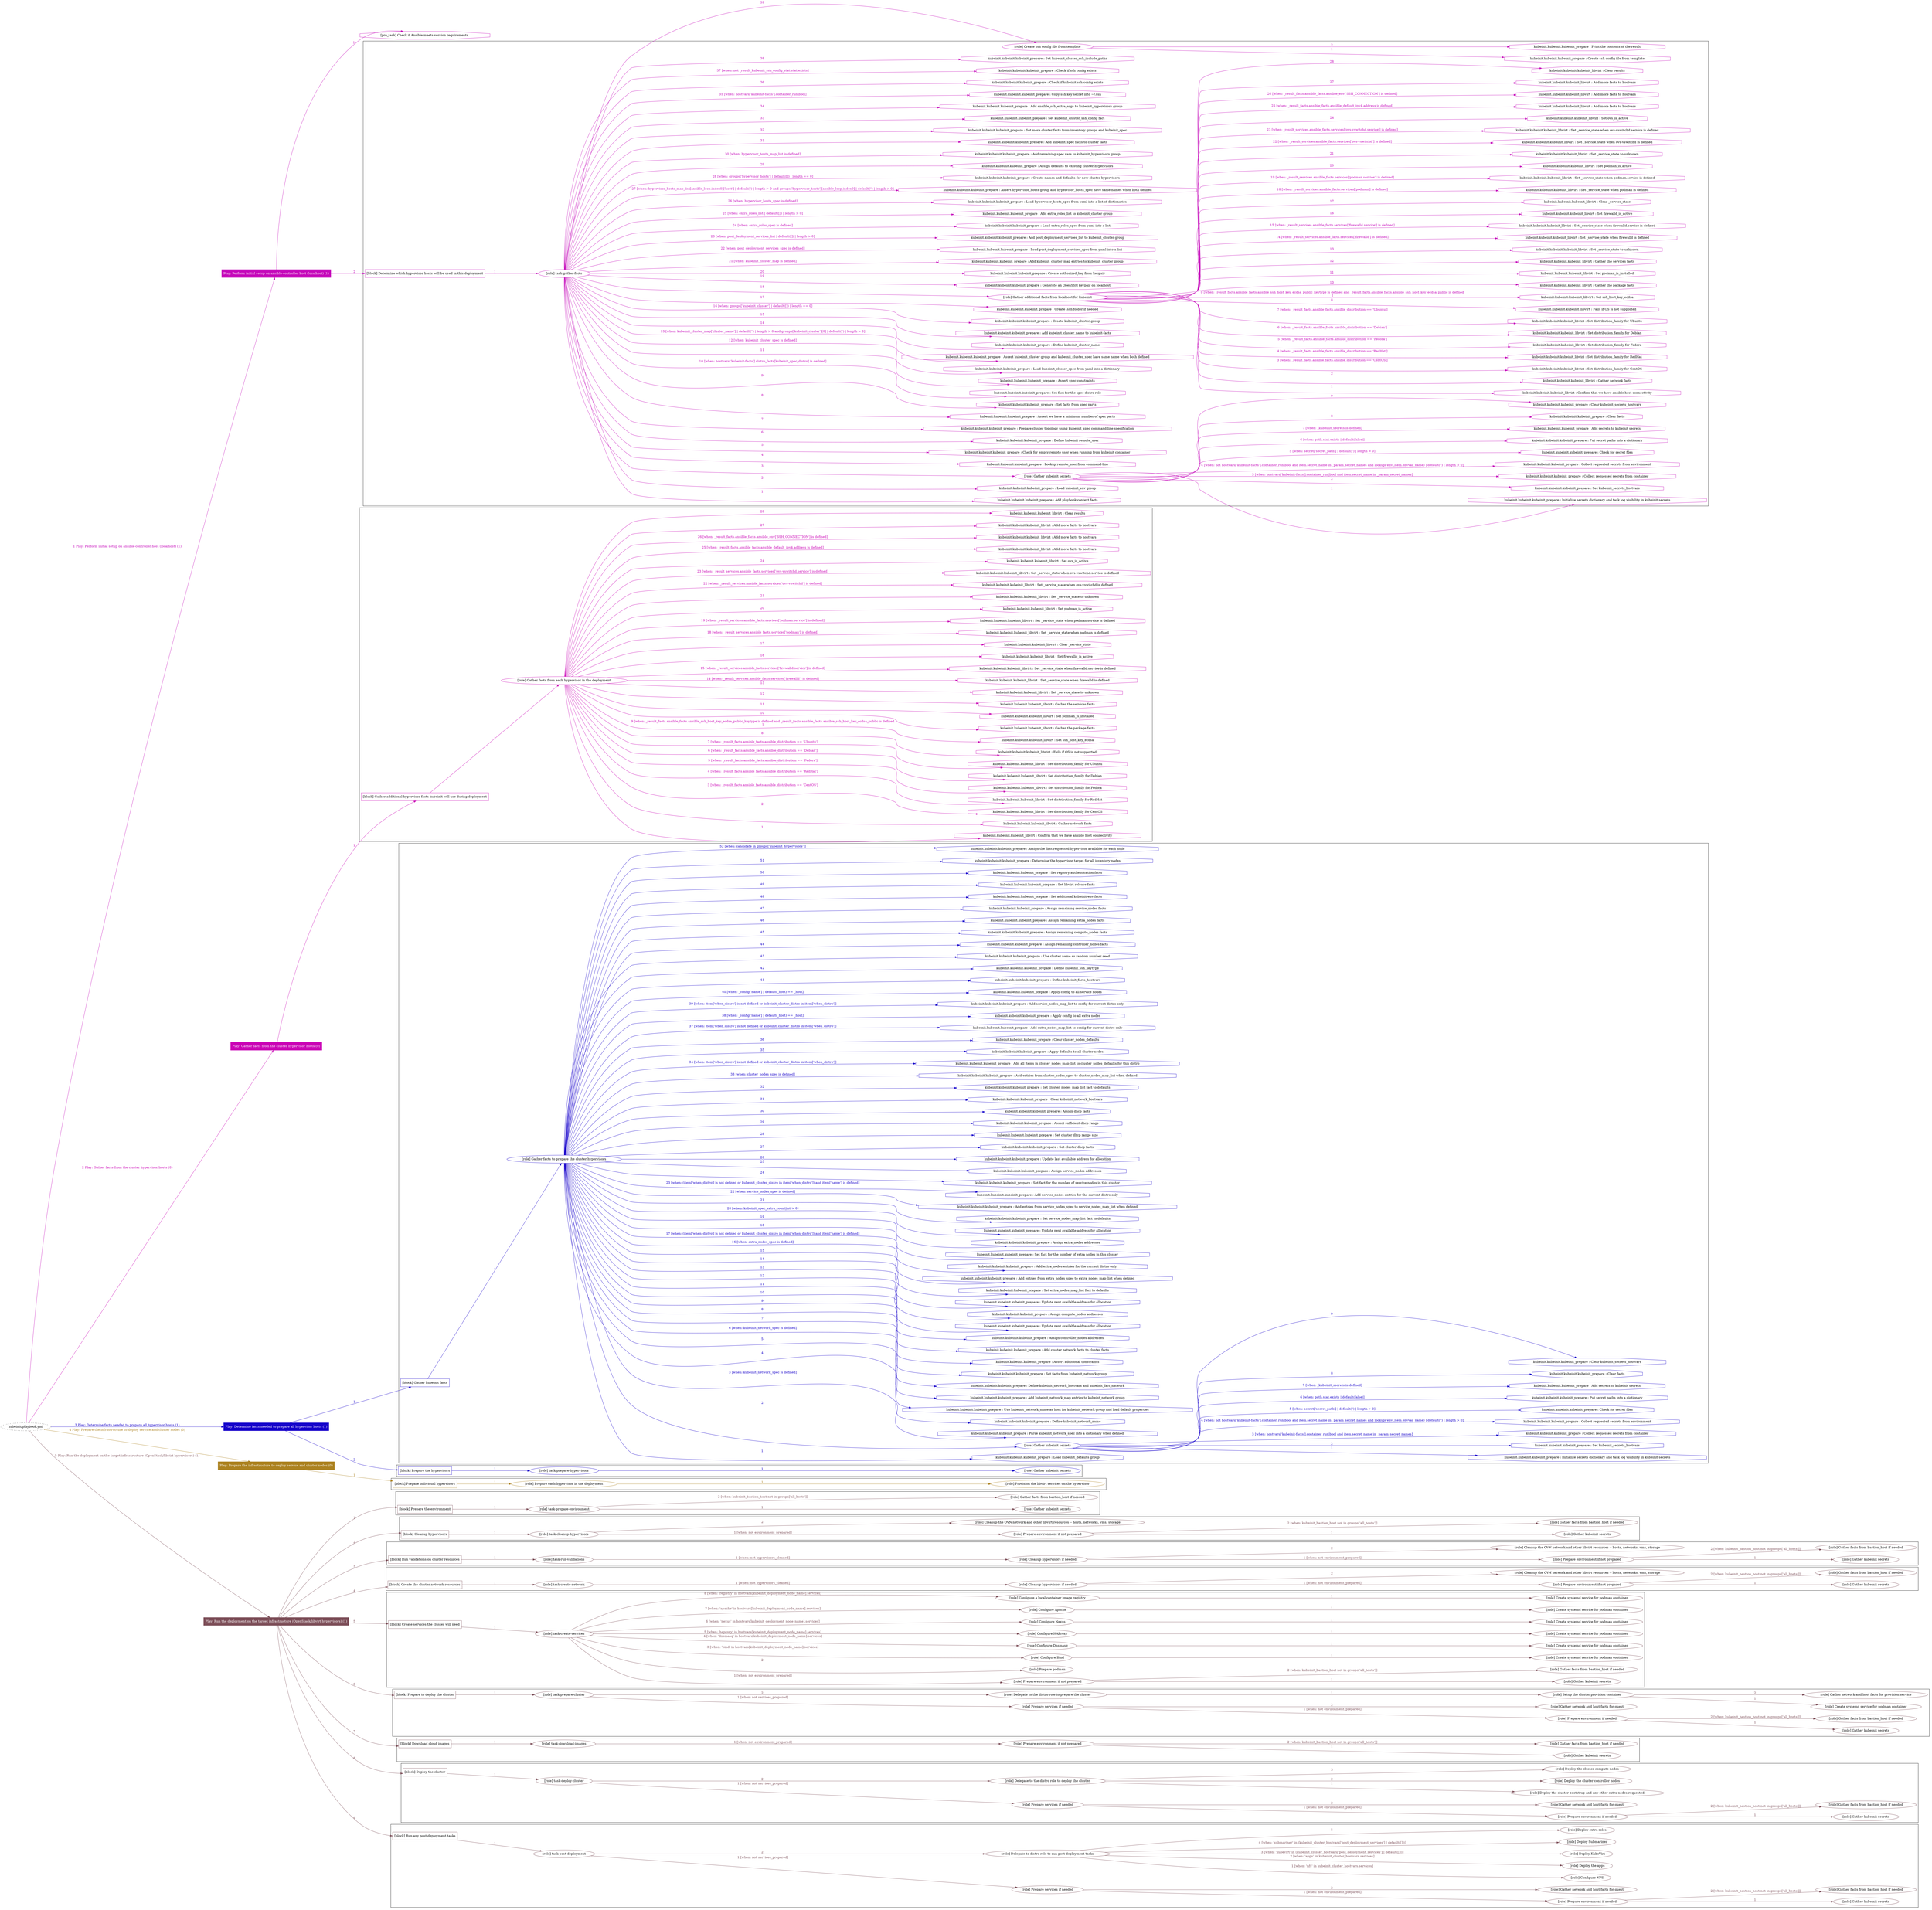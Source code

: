 digraph {
	graph [concentrate=true ordering=in rankdir=LR ratio=fill]
	edge [esep=5 sep=10]
	"kubeinit/playbook.yml" [URL="/home/runner/work/kubeinit/kubeinit/kubeinit/playbook.yml" id=playbook_5bec144d style=dotted]
	"kubeinit/playbook.yml" -> play_2c38f98a [label="1 Play: Perform initial setup on ansible-controller host (localhost) (1)" color="#c507ba" fontcolor="#c507ba" id=edge_play_2c38f98a labeltooltip="1 Play: Perform initial setup on ansible-controller host (localhost) (1)" tooltip="1 Play: Perform initial setup on ansible-controller host (localhost) (1)"]
	subgraph "Play: Perform initial setup on ansible-controller host (localhost) (1)" {
		play_2c38f98a [label="Play: Perform initial setup on ansible-controller host (localhost) (1)" URL="/home/runner/work/kubeinit/kubeinit/kubeinit/playbook.yml" color="#c507ba" fontcolor="#ffffff" id=play_2c38f98a shape=box style=filled tooltip=localhost]
		pre_task_1c408b03 [label="[pre_task] Check if Ansible meets version requirements." URL="/home/runner/work/kubeinit/kubeinit/kubeinit/playbook.yml" color="#c507ba" id=pre_task_1c408b03 shape=octagon tooltip="Check if Ansible meets version requirements."]
		play_2c38f98a -> pre_task_1c408b03 [label="1 " color="#c507ba" fontcolor="#c507ba" id=edge_pre_task_1c408b03 labeltooltip="1 " tooltip="1 "]
		play_2c38f98a -> block_e20af357 [label=2 color="#c507ba" fontcolor="#c507ba" id=edge_block_e20af357 labeltooltip=2 tooltip=2]
		subgraph cluster_block_e20af357 {
			block_e20af357 [label="[block] Determine which hypervisor hosts will be used in this deployment" URL="/home/runner/work/kubeinit/kubeinit/kubeinit/playbook.yml" color="#c507ba" id=block_e20af357 labeltooltip="Determine which hypervisor hosts will be used in this deployment" shape=box tooltip="Determine which hypervisor hosts will be used in this deployment"]
			block_e20af357 -> role_9eb12844 [label="1 " color="#c507ba" fontcolor="#c507ba" id=edge_role_9eb12844 labeltooltip="1 " tooltip="1 "]
			subgraph "task-gather-facts" {
				role_9eb12844 [label="[role] task-gather-facts" URL="/home/runner/work/kubeinit/kubeinit/kubeinit/playbook.yml" color="#c507ba" id=role_9eb12844 tooltip="task-gather-facts"]
				task_c60628c5 [label="kubeinit.kubeinit.kubeinit_prepare : Add playbook context facts" URL="/home/runner/.ansible/collections/ansible_collections/kubeinit/kubeinit/roles/kubeinit_prepare/tasks/build_hypervisors_group.yml" color="#c507ba" id=task_c60628c5 shape=octagon tooltip="kubeinit.kubeinit.kubeinit_prepare : Add playbook context facts"]
				role_9eb12844 -> task_c60628c5 [label="1 " color="#c507ba" fontcolor="#c507ba" id=edge_task_c60628c5 labeltooltip="1 " tooltip="1 "]
				task_2555eaf9 [label="kubeinit.kubeinit.kubeinit_prepare : Load kubeinit_env group" URL="/home/runner/.ansible/collections/ansible_collections/kubeinit/kubeinit/roles/kubeinit_prepare/tasks/build_hypervisors_group.yml" color="#c507ba" id=task_2555eaf9 shape=octagon tooltip="kubeinit.kubeinit.kubeinit_prepare : Load kubeinit_env group"]
				role_9eb12844 -> task_2555eaf9 [label="2 " color="#c507ba" fontcolor="#c507ba" id=edge_task_2555eaf9 labeltooltip="2 " tooltip="2 "]
				role_9eb12844 -> role_4d50e2a4 [label="3 " color="#c507ba" fontcolor="#c507ba" id=edge_role_4d50e2a4 labeltooltip="3 " tooltip="3 "]
				subgraph "Gather kubeinit secrets" {
					role_4d50e2a4 [label="[role] Gather kubeinit secrets" URL="/home/runner/.ansible/collections/ansible_collections/kubeinit/kubeinit/roles/kubeinit_prepare/tasks/build_hypervisors_group.yml" color="#c507ba" id=role_4d50e2a4 tooltip="Gather kubeinit secrets"]
					task_004451fa [label="kubeinit.kubeinit.kubeinit_prepare : Initialize secrets dictionary and task log visibility in kubeinit secrets" URL="/home/runner/.ansible/collections/ansible_collections/kubeinit/kubeinit/roles/kubeinit_prepare/tasks/gather_kubeinit_secrets.yml" color="#c507ba" id=task_004451fa shape=octagon tooltip="kubeinit.kubeinit.kubeinit_prepare : Initialize secrets dictionary and task log visibility in kubeinit secrets"]
					role_4d50e2a4 -> task_004451fa [label="1 " color="#c507ba" fontcolor="#c507ba" id=edge_task_004451fa labeltooltip="1 " tooltip="1 "]
					task_459fdd3d [label="kubeinit.kubeinit.kubeinit_prepare : Set kubeinit_secrets_hostvars" URL="/home/runner/.ansible/collections/ansible_collections/kubeinit/kubeinit/roles/kubeinit_prepare/tasks/gather_kubeinit_secrets.yml" color="#c507ba" id=task_459fdd3d shape=octagon tooltip="kubeinit.kubeinit.kubeinit_prepare : Set kubeinit_secrets_hostvars"]
					role_4d50e2a4 -> task_459fdd3d [label="2 " color="#c507ba" fontcolor="#c507ba" id=edge_task_459fdd3d labeltooltip="2 " tooltip="2 "]
					task_1016fd8f [label="kubeinit.kubeinit.kubeinit_prepare : Collect requested secrets from container" URL="/home/runner/.ansible/collections/ansible_collections/kubeinit/kubeinit/roles/kubeinit_prepare/tasks/gather_kubeinit_secrets.yml" color="#c507ba" id=task_1016fd8f shape=octagon tooltip="kubeinit.kubeinit.kubeinit_prepare : Collect requested secrets from container"]
					role_4d50e2a4 -> task_1016fd8f [label="3 [when: hostvars['kubeinit-facts'].container_run|bool and item.secret_name in _param_secret_names]" color="#c507ba" fontcolor="#c507ba" id=edge_task_1016fd8f labeltooltip="3 [when: hostvars['kubeinit-facts'].container_run|bool and item.secret_name in _param_secret_names]" tooltip="3 [when: hostvars['kubeinit-facts'].container_run|bool and item.secret_name in _param_secret_names]"]
					task_78271850 [label="kubeinit.kubeinit.kubeinit_prepare : Collect requested secrets from environment" URL="/home/runner/.ansible/collections/ansible_collections/kubeinit/kubeinit/roles/kubeinit_prepare/tasks/gather_kubeinit_secrets.yml" color="#c507ba" id=task_78271850 shape=octagon tooltip="kubeinit.kubeinit.kubeinit_prepare : Collect requested secrets from environment"]
					role_4d50e2a4 -> task_78271850 [label="4 [when: not hostvars['kubeinit-facts'].container_run|bool and item.secret_name in _param_secret_names and lookup('env',item.envvar_name) | default('') | length > 0]" color="#c507ba" fontcolor="#c507ba" id=edge_task_78271850 labeltooltip="4 [when: not hostvars['kubeinit-facts'].container_run|bool and item.secret_name in _param_secret_names and lookup('env',item.envvar_name) | default('') | length > 0]" tooltip="4 [when: not hostvars['kubeinit-facts'].container_run|bool and item.secret_name in _param_secret_names and lookup('env',item.envvar_name) | default('') | length > 0]"]
					task_e31314d5 [label="kubeinit.kubeinit.kubeinit_prepare : Check for secret files" URL="/home/runner/.ansible/collections/ansible_collections/kubeinit/kubeinit/roles/kubeinit_prepare/tasks/gather_kubeinit_secrets.yml" color="#c507ba" id=task_e31314d5 shape=octagon tooltip="kubeinit.kubeinit.kubeinit_prepare : Check for secret files"]
					role_4d50e2a4 -> task_e31314d5 [label="5 [when: secret['secret_path'] | default('') | length > 0]" color="#c507ba" fontcolor="#c507ba" id=edge_task_e31314d5 labeltooltip="5 [when: secret['secret_path'] | default('') | length > 0]" tooltip="5 [when: secret['secret_path'] | default('') | length > 0]"]
					task_ca707c9e [label="kubeinit.kubeinit.kubeinit_prepare : Put secret paths into a dictionary" URL="/home/runner/.ansible/collections/ansible_collections/kubeinit/kubeinit/roles/kubeinit_prepare/tasks/gather_kubeinit_secrets.yml" color="#c507ba" id=task_ca707c9e shape=octagon tooltip="kubeinit.kubeinit.kubeinit_prepare : Put secret paths into a dictionary"]
					role_4d50e2a4 -> task_ca707c9e [label="6 [when: path.stat.exists | default(false)]" color="#c507ba" fontcolor="#c507ba" id=edge_task_ca707c9e labeltooltip="6 [when: path.stat.exists | default(false)]" tooltip="6 [when: path.stat.exists | default(false)]"]
					task_0bde3c48 [label="kubeinit.kubeinit.kubeinit_prepare : Add secrets to kubeinit secrets" URL="/home/runner/.ansible/collections/ansible_collections/kubeinit/kubeinit/roles/kubeinit_prepare/tasks/gather_kubeinit_secrets.yml" color="#c507ba" id=task_0bde3c48 shape=octagon tooltip="kubeinit.kubeinit.kubeinit_prepare : Add secrets to kubeinit secrets"]
					role_4d50e2a4 -> task_0bde3c48 [label="7 [when: _kubeinit_secrets is defined]" color="#c507ba" fontcolor="#c507ba" id=edge_task_0bde3c48 labeltooltip="7 [when: _kubeinit_secrets is defined]" tooltip="7 [when: _kubeinit_secrets is defined]"]
					task_1e765f75 [label="kubeinit.kubeinit.kubeinit_prepare : Clear facts" URL="/home/runner/.ansible/collections/ansible_collections/kubeinit/kubeinit/roles/kubeinit_prepare/tasks/gather_kubeinit_secrets.yml" color="#c507ba" id=task_1e765f75 shape=octagon tooltip="kubeinit.kubeinit.kubeinit_prepare : Clear facts"]
					role_4d50e2a4 -> task_1e765f75 [label="8 " color="#c507ba" fontcolor="#c507ba" id=edge_task_1e765f75 labeltooltip="8 " tooltip="8 "]
					task_c0bd716c [label="kubeinit.kubeinit.kubeinit_prepare : Clear kubeinit_secrets_hostvars" URL="/home/runner/.ansible/collections/ansible_collections/kubeinit/kubeinit/roles/kubeinit_prepare/tasks/gather_kubeinit_secrets.yml" color="#c507ba" id=task_c0bd716c shape=octagon tooltip="kubeinit.kubeinit.kubeinit_prepare : Clear kubeinit_secrets_hostvars"]
					role_4d50e2a4 -> task_c0bd716c [label="9 " color="#c507ba" fontcolor="#c507ba" id=edge_task_c0bd716c labeltooltip="9 " tooltip="9 "]
				}
				task_8f6e54fd [label="kubeinit.kubeinit.kubeinit_prepare : Lookup remote_user from command-line" URL="/home/runner/.ansible/collections/ansible_collections/kubeinit/kubeinit/roles/kubeinit_prepare/tasks/build_hypervisors_group.yml" color="#c507ba" id=task_8f6e54fd shape=octagon tooltip="kubeinit.kubeinit.kubeinit_prepare : Lookup remote_user from command-line"]
				role_9eb12844 -> task_8f6e54fd [label="4 " color="#c507ba" fontcolor="#c507ba" id=edge_task_8f6e54fd labeltooltip="4 " tooltip="4 "]
				task_459aa675 [label="kubeinit.kubeinit.kubeinit_prepare : Check for empty remote user when running from kubeinit container" URL="/home/runner/.ansible/collections/ansible_collections/kubeinit/kubeinit/roles/kubeinit_prepare/tasks/build_hypervisors_group.yml" color="#c507ba" id=task_459aa675 shape=octagon tooltip="kubeinit.kubeinit.kubeinit_prepare : Check for empty remote user when running from kubeinit container"]
				role_9eb12844 -> task_459aa675 [label="5 " color="#c507ba" fontcolor="#c507ba" id=edge_task_459aa675 labeltooltip="5 " tooltip="5 "]
				task_26ca479d [label="kubeinit.kubeinit.kubeinit_prepare : Define kubeinit remote_user" URL="/home/runner/.ansible/collections/ansible_collections/kubeinit/kubeinit/roles/kubeinit_prepare/tasks/build_hypervisors_group.yml" color="#c507ba" id=task_26ca479d shape=octagon tooltip="kubeinit.kubeinit.kubeinit_prepare : Define kubeinit remote_user"]
				role_9eb12844 -> task_26ca479d [label="6 " color="#c507ba" fontcolor="#c507ba" id=edge_task_26ca479d labeltooltip="6 " tooltip="6 "]
				task_48e2a5e2 [label="kubeinit.kubeinit.kubeinit_prepare : Prepare cluster topology using kubeinit_spec command-line specification" URL="/home/runner/.ansible/collections/ansible_collections/kubeinit/kubeinit/roles/kubeinit_prepare/tasks/build_hypervisors_group.yml" color="#c507ba" id=task_48e2a5e2 shape=octagon tooltip="kubeinit.kubeinit.kubeinit_prepare : Prepare cluster topology using kubeinit_spec command-line specification"]
				role_9eb12844 -> task_48e2a5e2 [label="7 " color="#c507ba" fontcolor="#c507ba" id=edge_task_48e2a5e2 labeltooltip="7 " tooltip="7 "]
				task_af54a359 [label="kubeinit.kubeinit.kubeinit_prepare : Assert we have a minimum number of spec parts" URL="/home/runner/.ansible/collections/ansible_collections/kubeinit/kubeinit/roles/kubeinit_prepare/tasks/build_hypervisors_group.yml" color="#c507ba" id=task_af54a359 shape=octagon tooltip="kubeinit.kubeinit.kubeinit_prepare : Assert we have a minimum number of spec parts"]
				role_9eb12844 -> task_af54a359 [label="8 " color="#c507ba" fontcolor="#c507ba" id=edge_task_af54a359 labeltooltip="8 " tooltip="8 "]
				task_66063df9 [label="kubeinit.kubeinit.kubeinit_prepare : Set facts from spec parts" URL="/home/runner/.ansible/collections/ansible_collections/kubeinit/kubeinit/roles/kubeinit_prepare/tasks/build_hypervisors_group.yml" color="#c507ba" id=task_66063df9 shape=octagon tooltip="kubeinit.kubeinit.kubeinit_prepare : Set facts from spec parts"]
				role_9eb12844 -> task_66063df9 [label="9 " color="#c507ba" fontcolor="#c507ba" id=edge_task_66063df9 labeltooltip="9 " tooltip="9 "]
				task_0b9d4457 [label="kubeinit.kubeinit.kubeinit_prepare : Set fact for the spec distro role" URL="/home/runner/.ansible/collections/ansible_collections/kubeinit/kubeinit/roles/kubeinit_prepare/tasks/build_hypervisors_group.yml" color="#c507ba" id=task_0b9d4457 shape=octagon tooltip="kubeinit.kubeinit.kubeinit_prepare : Set fact for the spec distro role"]
				role_9eb12844 -> task_0b9d4457 [label="10 [when: hostvars['kubeinit-facts'].distro_facts[kubeinit_spec_distro] is defined]" color="#c507ba" fontcolor="#c507ba" id=edge_task_0b9d4457 labeltooltip="10 [when: hostvars['kubeinit-facts'].distro_facts[kubeinit_spec_distro] is defined]" tooltip="10 [when: hostvars['kubeinit-facts'].distro_facts[kubeinit_spec_distro] is defined]"]
				task_6956795a [label="kubeinit.kubeinit.kubeinit_prepare : Assert spec constraints" URL="/home/runner/.ansible/collections/ansible_collections/kubeinit/kubeinit/roles/kubeinit_prepare/tasks/build_hypervisors_group.yml" color="#c507ba" id=task_6956795a shape=octagon tooltip="kubeinit.kubeinit.kubeinit_prepare : Assert spec constraints"]
				role_9eb12844 -> task_6956795a [label="11 " color="#c507ba" fontcolor="#c507ba" id=edge_task_6956795a labeltooltip="11 " tooltip="11 "]
				task_a08eae57 [label="kubeinit.kubeinit.kubeinit_prepare : Load kubeinit_cluster_spec from yaml into a dictionary" URL="/home/runner/.ansible/collections/ansible_collections/kubeinit/kubeinit/roles/kubeinit_prepare/tasks/build_hypervisors_group.yml" color="#c507ba" id=task_a08eae57 shape=octagon tooltip="kubeinit.kubeinit.kubeinit_prepare : Load kubeinit_cluster_spec from yaml into a dictionary"]
				role_9eb12844 -> task_a08eae57 [label="12 [when: kubeinit_cluster_spec is defined]" color="#c507ba" fontcolor="#c507ba" id=edge_task_a08eae57 labeltooltip="12 [when: kubeinit_cluster_spec is defined]" tooltip="12 [when: kubeinit_cluster_spec is defined]"]
				task_38e2331b [label="kubeinit.kubeinit.kubeinit_prepare : Assert kubeinit_cluster group and kubeinit_cluster_spec have same name when both defined" URL="/home/runner/.ansible/collections/ansible_collections/kubeinit/kubeinit/roles/kubeinit_prepare/tasks/build_hypervisors_group.yml" color="#c507ba" id=task_38e2331b shape=octagon tooltip="kubeinit.kubeinit.kubeinit_prepare : Assert kubeinit_cluster group and kubeinit_cluster_spec have same name when both defined"]
				role_9eb12844 -> task_38e2331b [label="13 [when: kubeinit_cluster_map['cluster_name'] | default('') | length > 0 and groups['kubeinit_cluster'][0] | default('') | length > 0]" color="#c507ba" fontcolor="#c507ba" id=edge_task_38e2331b labeltooltip="13 [when: kubeinit_cluster_map['cluster_name'] | default('') | length > 0 and groups['kubeinit_cluster'][0] | default('') | length > 0]" tooltip="13 [when: kubeinit_cluster_map['cluster_name'] | default('') | length > 0 and groups['kubeinit_cluster'][0] | default('') | length > 0]"]
				task_8f9eb9b7 [label="kubeinit.kubeinit.kubeinit_prepare : Define kubeinit_cluster_name" URL="/home/runner/.ansible/collections/ansible_collections/kubeinit/kubeinit/roles/kubeinit_prepare/tasks/build_hypervisors_group.yml" color="#c507ba" id=task_8f9eb9b7 shape=octagon tooltip="kubeinit.kubeinit.kubeinit_prepare : Define kubeinit_cluster_name"]
				role_9eb12844 -> task_8f9eb9b7 [label="14 " color="#c507ba" fontcolor="#c507ba" id=edge_task_8f9eb9b7 labeltooltip="14 " tooltip="14 "]
				task_f45b0dcc [label="kubeinit.kubeinit.kubeinit_prepare : Add kubeinit_cluster_name to kubeinit-facts" URL="/home/runner/.ansible/collections/ansible_collections/kubeinit/kubeinit/roles/kubeinit_prepare/tasks/build_hypervisors_group.yml" color="#c507ba" id=task_f45b0dcc shape=octagon tooltip="kubeinit.kubeinit.kubeinit_prepare : Add kubeinit_cluster_name to kubeinit-facts"]
				role_9eb12844 -> task_f45b0dcc [label="15 " color="#c507ba" fontcolor="#c507ba" id=edge_task_f45b0dcc labeltooltip="15 " tooltip="15 "]
				task_28479b22 [label="kubeinit.kubeinit.kubeinit_prepare : Create kubeinit_cluster group" URL="/home/runner/.ansible/collections/ansible_collections/kubeinit/kubeinit/roles/kubeinit_prepare/tasks/build_hypervisors_group.yml" color="#c507ba" id=task_28479b22 shape=octagon tooltip="kubeinit.kubeinit.kubeinit_prepare : Create kubeinit_cluster group"]
				role_9eb12844 -> task_28479b22 [label="16 [when: groups['kubeinit_cluster'] | default([]) | length == 0]" color="#c507ba" fontcolor="#c507ba" id=edge_task_28479b22 labeltooltip="16 [when: groups['kubeinit_cluster'] | default([]) | length == 0]" tooltip="16 [when: groups['kubeinit_cluster'] | default([]) | length == 0]"]
				task_b0559d58 [label="kubeinit.kubeinit.kubeinit_prepare : Create .ssh folder if needed" URL="/home/runner/.ansible/collections/ansible_collections/kubeinit/kubeinit/roles/kubeinit_prepare/tasks/build_hypervisors_group.yml" color="#c507ba" id=task_b0559d58 shape=octagon tooltip="kubeinit.kubeinit.kubeinit_prepare : Create .ssh folder if needed"]
				role_9eb12844 -> task_b0559d58 [label="17 " color="#c507ba" fontcolor="#c507ba" id=edge_task_b0559d58 labeltooltip="17 " tooltip="17 "]
				role_9eb12844 -> role_0920b963 [label="18 " color="#c507ba" fontcolor="#c507ba" id=edge_role_0920b963 labeltooltip="18 " tooltip="18 "]
				subgraph "Gather additional facts from localhost for kubeinit" {
					role_0920b963 [label="[role] Gather additional facts from localhost for kubeinit" URL="/home/runner/.ansible/collections/ansible_collections/kubeinit/kubeinit/roles/kubeinit_prepare/tasks/build_hypervisors_group.yml" color="#c507ba" id=role_0920b963 tooltip="Gather additional facts from localhost for kubeinit"]
					task_0bbfc8fb [label="kubeinit.kubeinit.kubeinit_libvirt : Confirm that we have ansible host connectivity" URL="/home/runner/.ansible/collections/ansible_collections/kubeinit/kubeinit/roles/kubeinit_libvirt/tasks/gather_host_facts.yml" color="#c507ba" id=task_0bbfc8fb shape=octagon tooltip="kubeinit.kubeinit.kubeinit_libvirt : Confirm that we have ansible host connectivity"]
					role_0920b963 -> task_0bbfc8fb [label="1 " color="#c507ba" fontcolor="#c507ba" id=edge_task_0bbfc8fb labeltooltip="1 " tooltip="1 "]
					task_fa219766 [label="kubeinit.kubeinit.kubeinit_libvirt : Gather network facts" URL="/home/runner/.ansible/collections/ansible_collections/kubeinit/kubeinit/roles/kubeinit_libvirt/tasks/gather_host_facts.yml" color="#c507ba" id=task_fa219766 shape=octagon tooltip="kubeinit.kubeinit.kubeinit_libvirt : Gather network facts"]
					role_0920b963 -> task_fa219766 [label="2 " color="#c507ba" fontcolor="#c507ba" id=edge_task_fa219766 labeltooltip="2 " tooltip="2 "]
					task_aadd1021 [label="kubeinit.kubeinit.kubeinit_libvirt : Set distribution_family for CentOS" URL="/home/runner/.ansible/collections/ansible_collections/kubeinit/kubeinit/roles/kubeinit_libvirt/tasks/gather_host_facts.yml" color="#c507ba" id=task_aadd1021 shape=octagon tooltip="kubeinit.kubeinit.kubeinit_libvirt : Set distribution_family for CentOS"]
					role_0920b963 -> task_aadd1021 [label="3 [when: _result_facts.ansible_facts.ansible_distribution == 'CentOS']" color="#c507ba" fontcolor="#c507ba" id=edge_task_aadd1021 labeltooltip="3 [when: _result_facts.ansible_facts.ansible_distribution == 'CentOS']" tooltip="3 [when: _result_facts.ansible_facts.ansible_distribution == 'CentOS']"]
					task_b88d5e06 [label="kubeinit.kubeinit.kubeinit_libvirt : Set distribution_family for RedHat" URL="/home/runner/.ansible/collections/ansible_collections/kubeinit/kubeinit/roles/kubeinit_libvirt/tasks/gather_host_facts.yml" color="#c507ba" id=task_b88d5e06 shape=octagon tooltip="kubeinit.kubeinit.kubeinit_libvirt : Set distribution_family for RedHat"]
					role_0920b963 -> task_b88d5e06 [label="4 [when: _result_facts.ansible_facts.ansible_distribution == 'RedHat']" color="#c507ba" fontcolor="#c507ba" id=edge_task_b88d5e06 labeltooltip="4 [when: _result_facts.ansible_facts.ansible_distribution == 'RedHat']" tooltip="4 [when: _result_facts.ansible_facts.ansible_distribution == 'RedHat']"]
					task_efc44252 [label="kubeinit.kubeinit.kubeinit_libvirt : Set distribution_family for Fedora" URL="/home/runner/.ansible/collections/ansible_collections/kubeinit/kubeinit/roles/kubeinit_libvirt/tasks/gather_host_facts.yml" color="#c507ba" id=task_efc44252 shape=octagon tooltip="kubeinit.kubeinit.kubeinit_libvirt : Set distribution_family for Fedora"]
					role_0920b963 -> task_efc44252 [label="5 [when: _result_facts.ansible_facts.ansible_distribution == 'Fedora']" color="#c507ba" fontcolor="#c507ba" id=edge_task_efc44252 labeltooltip="5 [when: _result_facts.ansible_facts.ansible_distribution == 'Fedora']" tooltip="5 [when: _result_facts.ansible_facts.ansible_distribution == 'Fedora']"]
					task_6986ba67 [label="kubeinit.kubeinit.kubeinit_libvirt : Set distribution_family for Debian" URL="/home/runner/.ansible/collections/ansible_collections/kubeinit/kubeinit/roles/kubeinit_libvirt/tasks/gather_host_facts.yml" color="#c507ba" id=task_6986ba67 shape=octagon tooltip="kubeinit.kubeinit.kubeinit_libvirt : Set distribution_family for Debian"]
					role_0920b963 -> task_6986ba67 [label="6 [when: _result_facts.ansible_facts.ansible_distribution == 'Debian']" color="#c507ba" fontcolor="#c507ba" id=edge_task_6986ba67 labeltooltip="6 [when: _result_facts.ansible_facts.ansible_distribution == 'Debian']" tooltip="6 [when: _result_facts.ansible_facts.ansible_distribution == 'Debian']"]
					task_99e464d0 [label="kubeinit.kubeinit.kubeinit_libvirt : Set distribution_family for Ubuntu" URL="/home/runner/.ansible/collections/ansible_collections/kubeinit/kubeinit/roles/kubeinit_libvirt/tasks/gather_host_facts.yml" color="#c507ba" id=task_99e464d0 shape=octagon tooltip="kubeinit.kubeinit.kubeinit_libvirt : Set distribution_family for Ubuntu"]
					role_0920b963 -> task_99e464d0 [label="7 [when: _result_facts.ansible_facts.ansible_distribution == 'Ubuntu']" color="#c507ba" fontcolor="#c507ba" id=edge_task_99e464d0 labeltooltip="7 [when: _result_facts.ansible_facts.ansible_distribution == 'Ubuntu']" tooltip="7 [when: _result_facts.ansible_facts.ansible_distribution == 'Ubuntu']"]
					task_e3c4093f [label="kubeinit.kubeinit.kubeinit_libvirt : Fails if OS is not supported" URL="/home/runner/.ansible/collections/ansible_collections/kubeinit/kubeinit/roles/kubeinit_libvirt/tasks/gather_host_facts.yml" color="#c507ba" id=task_e3c4093f shape=octagon tooltip="kubeinit.kubeinit.kubeinit_libvirt : Fails if OS is not supported"]
					role_0920b963 -> task_e3c4093f [label="8 " color="#c507ba" fontcolor="#c507ba" id=edge_task_e3c4093f labeltooltip="8 " tooltip="8 "]
					task_93e2cf61 [label="kubeinit.kubeinit.kubeinit_libvirt : Set ssh_host_key_ecdsa" URL="/home/runner/.ansible/collections/ansible_collections/kubeinit/kubeinit/roles/kubeinit_libvirt/tasks/gather_host_facts.yml" color="#c507ba" id=task_93e2cf61 shape=octagon tooltip="kubeinit.kubeinit.kubeinit_libvirt : Set ssh_host_key_ecdsa"]
					role_0920b963 -> task_93e2cf61 [label="9 [when: _result_facts.ansible_facts.ansible_ssh_host_key_ecdsa_public_keytype is defined and _result_facts.ansible_facts.ansible_ssh_host_key_ecdsa_public is defined
]" color="#c507ba" fontcolor="#c507ba" id=edge_task_93e2cf61 labeltooltip="9 [when: _result_facts.ansible_facts.ansible_ssh_host_key_ecdsa_public_keytype is defined and _result_facts.ansible_facts.ansible_ssh_host_key_ecdsa_public is defined
]" tooltip="9 [when: _result_facts.ansible_facts.ansible_ssh_host_key_ecdsa_public_keytype is defined and _result_facts.ansible_facts.ansible_ssh_host_key_ecdsa_public is defined
]"]
					task_9820e9ba [label="kubeinit.kubeinit.kubeinit_libvirt : Gather the package facts" URL="/home/runner/.ansible/collections/ansible_collections/kubeinit/kubeinit/roles/kubeinit_libvirt/tasks/gather_host_facts.yml" color="#c507ba" id=task_9820e9ba shape=octagon tooltip="kubeinit.kubeinit.kubeinit_libvirt : Gather the package facts"]
					role_0920b963 -> task_9820e9ba [label="10 " color="#c507ba" fontcolor="#c507ba" id=edge_task_9820e9ba labeltooltip="10 " tooltip="10 "]
					task_46ebf107 [label="kubeinit.kubeinit.kubeinit_libvirt : Set podman_is_installed" URL="/home/runner/.ansible/collections/ansible_collections/kubeinit/kubeinit/roles/kubeinit_libvirt/tasks/gather_host_facts.yml" color="#c507ba" id=task_46ebf107 shape=octagon tooltip="kubeinit.kubeinit.kubeinit_libvirt : Set podman_is_installed"]
					role_0920b963 -> task_46ebf107 [label="11 " color="#c507ba" fontcolor="#c507ba" id=edge_task_46ebf107 labeltooltip="11 " tooltip="11 "]
					task_7c891d6f [label="kubeinit.kubeinit.kubeinit_libvirt : Gather the services facts" URL="/home/runner/.ansible/collections/ansible_collections/kubeinit/kubeinit/roles/kubeinit_libvirt/tasks/gather_host_facts.yml" color="#c507ba" id=task_7c891d6f shape=octagon tooltip="kubeinit.kubeinit.kubeinit_libvirt : Gather the services facts"]
					role_0920b963 -> task_7c891d6f [label="12 " color="#c507ba" fontcolor="#c507ba" id=edge_task_7c891d6f labeltooltip="12 " tooltip="12 "]
					task_b63c1644 [label="kubeinit.kubeinit.kubeinit_libvirt : Set _service_state to unknown" URL="/home/runner/.ansible/collections/ansible_collections/kubeinit/kubeinit/roles/kubeinit_libvirt/tasks/gather_host_facts.yml" color="#c507ba" id=task_b63c1644 shape=octagon tooltip="kubeinit.kubeinit.kubeinit_libvirt : Set _service_state to unknown"]
					role_0920b963 -> task_b63c1644 [label="13 " color="#c507ba" fontcolor="#c507ba" id=edge_task_b63c1644 labeltooltip="13 " tooltip="13 "]
					task_104e970e [label="kubeinit.kubeinit.kubeinit_libvirt : Set _service_state when firewalld is defined" URL="/home/runner/.ansible/collections/ansible_collections/kubeinit/kubeinit/roles/kubeinit_libvirt/tasks/gather_host_facts.yml" color="#c507ba" id=task_104e970e shape=octagon tooltip="kubeinit.kubeinit.kubeinit_libvirt : Set _service_state when firewalld is defined"]
					role_0920b963 -> task_104e970e [label="14 [when: _result_services.ansible_facts.services['firewalld'] is defined]" color="#c507ba" fontcolor="#c507ba" id=edge_task_104e970e labeltooltip="14 [when: _result_services.ansible_facts.services['firewalld'] is defined]" tooltip="14 [when: _result_services.ansible_facts.services['firewalld'] is defined]"]
					task_c19be205 [label="kubeinit.kubeinit.kubeinit_libvirt : Set _service_state when firewalld.service is defined" URL="/home/runner/.ansible/collections/ansible_collections/kubeinit/kubeinit/roles/kubeinit_libvirt/tasks/gather_host_facts.yml" color="#c507ba" id=task_c19be205 shape=octagon tooltip="kubeinit.kubeinit.kubeinit_libvirt : Set _service_state when firewalld.service is defined"]
					role_0920b963 -> task_c19be205 [label="15 [when: _result_services.ansible_facts.services['firewalld.service'] is defined]" color="#c507ba" fontcolor="#c507ba" id=edge_task_c19be205 labeltooltip="15 [when: _result_services.ansible_facts.services['firewalld.service'] is defined]" tooltip="15 [when: _result_services.ansible_facts.services['firewalld.service'] is defined]"]
					task_f5748fc2 [label="kubeinit.kubeinit.kubeinit_libvirt : Set firewalld_is_active" URL="/home/runner/.ansible/collections/ansible_collections/kubeinit/kubeinit/roles/kubeinit_libvirt/tasks/gather_host_facts.yml" color="#c507ba" id=task_f5748fc2 shape=octagon tooltip="kubeinit.kubeinit.kubeinit_libvirt : Set firewalld_is_active"]
					role_0920b963 -> task_f5748fc2 [label="16 " color="#c507ba" fontcolor="#c507ba" id=edge_task_f5748fc2 labeltooltip="16 " tooltip="16 "]
					task_12a67bf6 [label="kubeinit.kubeinit.kubeinit_libvirt : Clear _service_state" URL="/home/runner/.ansible/collections/ansible_collections/kubeinit/kubeinit/roles/kubeinit_libvirt/tasks/gather_host_facts.yml" color="#c507ba" id=task_12a67bf6 shape=octagon tooltip="kubeinit.kubeinit.kubeinit_libvirt : Clear _service_state"]
					role_0920b963 -> task_12a67bf6 [label="17 " color="#c507ba" fontcolor="#c507ba" id=edge_task_12a67bf6 labeltooltip="17 " tooltip="17 "]
					task_5981388a [label="kubeinit.kubeinit.kubeinit_libvirt : Set _service_state when podman is defined" URL="/home/runner/.ansible/collections/ansible_collections/kubeinit/kubeinit/roles/kubeinit_libvirt/tasks/gather_host_facts.yml" color="#c507ba" id=task_5981388a shape=octagon tooltip="kubeinit.kubeinit.kubeinit_libvirt : Set _service_state when podman is defined"]
					role_0920b963 -> task_5981388a [label="18 [when: _result_services.ansible_facts.services['podman'] is defined]" color="#c507ba" fontcolor="#c507ba" id=edge_task_5981388a labeltooltip="18 [when: _result_services.ansible_facts.services['podman'] is defined]" tooltip="18 [when: _result_services.ansible_facts.services['podman'] is defined]"]
					task_495cb641 [label="kubeinit.kubeinit.kubeinit_libvirt : Set _service_state when podman.service is defined" URL="/home/runner/.ansible/collections/ansible_collections/kubeinit/kubeinit/roles/kubeinit_libvirt/tasks/gather_host_facts.yml" color="#c507ba" id=task_495cb641 shape=octagon tooltip="kubeinit.kubeinit.kubeinit_libvirt : Set _service_state when podman.service is defined"]
					role_0920b963 -> task_495cb641 [label="19 [when: _result_services.ansible_facts.services['podman.service'] is defined]" color="#c507ba" fontcolor="#c507ba" id=edge_task_495cb641 labeltooltip="19 [when: _result_services.ansible_facts.services['podman.service'] is defined]" tooltip="19 [when: _result_services.ansible_facts.services['podman.service'] is defined]"]
					task_fea8bf0a [label="kubeinit.kubeinit.kubeinit_libvirt : Set podman_is_active" URL="/home/runner/.ansible/collections/ansible_collections/kubeinit/kubeinit/roles/kubeinit_libvirt/tasks/gather_host_facts.yml" color="#c507ba" id=task_fea8bf0a shape=octagon tooltip="kubeinit.kubeinit.kubeinit_libvirt : Set podman_is_active"]
					role_0920b963 -> task_fea8bf0a [label="20 " color="#c507ba" fontcolor="#c507ba" id=edge_task_fea8bf0a labeltooltip="20 " tooltip="20 "]
					task_5c048e87 [label="kubeinit.kubeinit.kubeinit_libvirt : Set _service_state to unknown" URL="/home/runner/.ansible/collections/ansible_collections/kubeinit/kubeinit/roles/kubeinit_libvirt/tasks/gather_host_facts.yml" color="#c507ba" id=task_5c048e87 shape=octagon tooltip="kubeinit.kubeinit.kubeinit_libvirt : Set _service_state to unknown"]
					role_0920b963 -> task_5c048e87 [label="21 " color="#c507ba" fontcolor="#c507ba" id=edge_task_5c048e87 labeltooltip="21 " tooltip="21 "]
					task_09b38d5b [label="kubeinit.kubeinit.kubeinit_libvirt : Set _service_state when ovs-vswitchd is defined" URL="/home/runner/.ansible/collections/ansible_collections/kubeinit/kubeinit/roles/kubeinit_libvirt/tasks/gather_host_facts.yml" color="#c507ba" id=task_09b38d5b shape=octagon tooltip="kubeinit.kubeinit.kubeinit_libvirt : Set _service_state when ovs-vswitchd is defined"]
					role_0920b963 -> task_09b38d5b [label="22 [when: _result_services.ansible_facts.services['ovs-vswitchd'] is defined]" color="#c507ba" fontcolor="#c507ba" id=edge_task_09b38d5b labeltooltip="22 [when: _result_services.ansible_facts.services['ovs-vswitchd'] is defined]" tooltip="22 [when: _result_services.ansible_facts.services['ovs-vswitchd'] is defined]"]
					task_71e6e1af [label="kubeinit.kubeinit.kubeinit_libvirt : Set _service_state when ovs-vswitchd.service is defined" URL="/home/runner/.ansible/collections/ansible_collections/kubeinit/kubeinit/roles/kubeinit_libvirt/tasks/gather_host_facts.yml" color="#c507ba" id=task_71e6e1af shape=octagon tooltip="kubeinit.kubeinit.kubeinit_libvirt : Set _service_state when ovs-vswitchd.service is defined"]
					role_0920b963 -> task_71e6e1af [label="23 [when: _result_services.ansible_facts.services['ovs-vswitchd.service'] is defined]" color="#c507ba" fontcolor="#c507ba" id=edge_task_71e6e1af labeltooltip="23 [when: _result_services.ansible_facts.services['ovs-vswitchd.service'] is defined]" tooltip="23 [when: _result_services.ansible_facts.services['ovs-vswitchd.service'] is defined]"]
					task_c86a964d [label="kubeinit.kubeinit.kubeinit_libvirt : Set ovs_is_active" URL="/home/runner/.ansible/collections/ansible_collections/kubeinit/kubeinit/roles/kubeinit_libvirt/tasks/gather_host_facts.yml" color="#c507ba" id=task_c86a964d shape=octagon tooltip="kubeinit.kubeinit.kubeinit_libvirt : Set ovs_is_active"]
					role_0920b963 -> task_c86a964d [label="24 " color="#c507ba" fontcolor="#c507ba" id=edge_task_c86a964d labeltooltip="24 " tooltip="24 "]
					task_e78f87fd [label="kubeinit.kubeinit.kubeinit_libvirt : Add more facts to hostvars" URL="/home/runner/.ansible/collections/ansible_collections/kubeinit/kubeinit/roles/kubeinit_libvirt/tasks/gather_host_facts.yml" color="#c507ba" id=task_e78f87fd shape=octagon tooltip="kubeinit.kubeinit.kubeinit_libvirt : Add more facts to hostvars"]
					role_0920b963 -> task_e78f87fd [label="25 [when: _result_facts.ansible_facts.ansible_default_ipv4.address is defined]" color="#c507ba" fontcolor="#c507ba" id=edge_task_e78f87fd labeltooltip="25 [when: _result_facts.ansible_facts.ansible_default_ipv4.address is defined]" tooltip="25 [when: _result_facts.ansible_facts.ansible_default_ipv4.address is defined]"]
					task_46063502 [label="kubeinit.kubeinit.kubeinit_libvirt : Add more facts to hostvars" URL="/home/runner/.ansible/collections/ansible_collections/kubeinit/kubeinit/roles/kubeinit_libvirt/tasks/gather_host_facts.yml" color="#c507ba" id=task_46063502 shape=octagon tooltip="kubeinit.kubeinit.kubeinit_libvirt : Add more facts to hostvars"]
					role_0920b963 -> task_46063502 [label="26 [when: _result_facts.ansible_facts.ansible_env['SSH_CONNECTION'] is defined]" color="#c507ba" fontcolor="#c507ba" id=edge_task_46063502 labeltooltip="26 [when: _result_facts.ansible_facts.ansible_env['SSH_CONNECTION'] is defined]" tooltip="26 [when: _result_facts.ansible_facts.ansible_env['SSH_CONNECTION'] is defined]"]
					task_6b0faa03 [label="kubeinit.kubeinit.kubeinit_libvirt : Add more facts to hostvars" URL="/home/runner/.ansible/collections/ansible_collections/kubeinit/kubeinit/roles/kubeinit_libvirt/tasks/gather_host_facts.yml" color="#c507ba" id=task_6b0faa03 shape=octagon tooltip="kubeinit.kubeinit.kubeinit_libvirt : Add more facts to hostvars"]
					role_0920b963 -> task_6b0faa03 [label="27 " color="#c507ba" fontcolor="#c507ba" id=edge_task_6b0faa03 labeltooltip="27 " tooltip="27 "]
					task_b089b43f [label="kubeinit.kubeinit.kubeinit_libvirt : Clear results" URL="/home/runner/.ansible/collections/ansible_collections/kubeinit/kubeinit/roles/kubeinit_libvirt/tasks/gather_host_facts.yml" color="#c507ba" id=task_b089b43f shape=octagon tooltip="kubeinit.kubeinit.kubeinit_libvirt : Clear results"]
					role_0920b963 -> task_b089b43f [label="28 " color="#c507ba" fontcolor="#c507ba" id=edge_task_b089b43f labeltooltip="28 " tooltip="28 "]
				}
				task_87081b41 [label="kubeinit.kubeinit.kubeinit_prepare : Generate an OpenSSH keypair on localhost" URL="/home/runner/.ansible/collections/ansible_collections/kubeinit/kubeinit/roles/kubeinit_prepare/tasks/build_hypervisors_group.yml" color="#c507ba" id=task_87081b41 shape=octagon tooltip="kubeinit.kubeinit.kubeinit_prepare : Generate an OpenSSH keypair on localhost"]
				role_9eb12844 -> task_87081b41 [label="19 " color="#c507ba" fontcolor="#c507ba" id=edge_task_87081b41 labeltooltip="19 " tooltip="19 "]
				task_2f0e6bd5 [label="kubeinit.kubeinit.kubeinit_prepare : Create authorized_key from keypair" URL="/home/runner/.ansible/collections/ansible_collections/kubeinit/kubeinit/roles/kubeinit_prepare/tasks/build_hypervisors_group.yml" color="#c507ba" id=task_2f0e6bd5 shape=octagon tooltip="kubeinit.kubeinit.kubeinit_prepare : Create authorized_key from keypair"]
				role_9eb12844 -> task_2f0e6bd5 [label="20 " color="#c507ba" fontcolor="#c507ba" id=edge_task_2f0e6bd5 labeltooltip="20 " tooltip="20 "]
				task_73f2530d [label="kubeinit.kubeinit.kubeinit_prepare : Add kubeinit_cluster_map entries to kubeinit_cluster group" URL="/home/runner/.ansible/collections/ansible_collections/kubeinit/kubeinit/roles/kubeinit_prepare/tasks/build_hypervisors_group.yml" color="#c507ba" id=task_73f2530d shape=octagon tooltip="kubeinit.kubeinit.kubeinit_prepare : Add kubeinit_cluster_map entries to kubeinit_cluster group"]
				role_9eb12844 -> task_73f2530d [label="21 [when: kubeinit_cluster_map is defined]" color="#c507ba" fontcolor="#c507ba" id=edge_task_73f2530d labeltooltip="21 [when: kubeinit_cluster_map is defined]" tooltip="21 [when: kubeinit_cluster_map is defined]"]
				task_c87124e8 [label="kubeinit.kubeinit.kubeinit_prepare : Load post_deployment_services_spec from yaml into a list" URL="/home/runner/.ansible/collections/ansible_collections/kubeinit/kubeinit/roles/kubeinit_prepare/tasks/build_hypervisors_group.yml" color="#c507ba" id=task_c87124e8 shape=octagon tooltip="kubeinit.kubeinit.kubeinit_prepare : Load post_deployment_services_spec from yaml into a list"]
				role_9eb12844 -> task_c87124e8 [label="22 [when: post_deployment_services_spec is defined]" color="#c507ba" fontcolor="#c507ba" id=edge_task_c87124e8 labeltooltip="22 [when: post_deployment_services_spec is defined]" tooltip="22 [when: post_deployment_services_spec is defined]"]
				task_0c3fa7e2 [label="kubeinit.kubeinit.kubeinit_prepare : Add post_deployment_services_list to kubeinit_cluster group" URL="/home/runner/.ansible/collections/ansible_collections/kubeinit/kubeinit/roles/kubeinit_prepare/tasks/build_hypervisors_group.yml" color="#c507ba" id=task_0c3fa7e2 shape=octagon tooltip="kubeinit.kubeinit.kubeinit_prepare : Add post_deployment_services_list to kubeinit_cluster group"]
				role_9eb12844 -> task_0c3fa7e2 [label="23 [when: post_deployment_services_list | default([]) | length > 0]" color="#c507ba" fontcolor="#c507ba" id=edge_task_0c3fa7e2 labeltooltip="23 [when: post_deployment_services_list | default([]) | length > 0]" tooltip="23 [when: post_deployment_services_list | default([]) | length > 0]"]
				task_c75de4fa [label="kubeinit.kubeinit.kubeinit_prepare : Load extra_roles_spec from yaml into a list" URL="/home/runner/.ansible/collections/ansible_collections/kubeinit/kubeinit/roles/kubeinit_prepare/tasks/build_hypervisors_group.yml" color="#c507ba" id=task_c75de4fa shape=octagon tooltip="kubeinit.kubeinit.kubeinit_prepare : Load extra_roles_spec from yaml into a list"]
				role_9eb12844 -> task_c75de4fa [label="24 [when: extra_roles_spec is defined]" color="#c507ba" fontcolor="#c507ba" id=edge_task_c75de4fa labeltooltip="24 [when: extra_roles_spec is defined]" tooltip="24 [when: extra_roles_spec is defined]"]
				task_3b675716 [label="kubeinit.kubeinit.kubeinit_prepare : Add extra_roles_list to kubeinit_cluster group" URL="/home/runner/.ansible/collections/ansible_collections/kubeinit/kubeinit/roles/kubeinit_prepare/tasks/build_hypervisors_group.yml" color="#c507ba" id=task_3b675716 shape=octagon tooltip="kubeinit.kubeinit.kubeinit_prepare : Add extra_roles_list to kubeinit_cluster group"]
				role_9eb12844 -> task_3b675716 [label="25 [when: extra_roles_list | default([]) | length > 0]" color="#c507ba" fontcolor="#c507ba" id=edge_task_3b675716 labeltooltip="25 [when: extra_roles_list | default([]) | length > 0]" tooltip="25 [when: extra_roles_list | default([]) | length > 0]"]
				task_85ba245a [label="kubeinit.kubeinit.kubeinit_prepare : Load hypervisor_hosts_spec from yaml into a list of dictionaries" URL="/home/runner/.ansible/collections/ansible_collections/kubeinit/kubeinit/roles/kubeinit_prepare/tasks/build_hypervisors_group.yml" color="#c507ba" id=task_85ba245a shape=octagon tooltip="kubeinit.kubeinit.kubeinit_prepare : Load hypervisor_hosts_spec from yaml into a list of dictionaries"]
				role_9eb12844 -> task_85ba245a [label="26 [when: hypervisor_hosts_spec is defined]" color="#c507ba" fontcolor="#c507ba" id=edge_task_85ba245a labeltooltip="26 [when: hypervisor_hosts_spec is defined]" tooltip="26 [when: hypervisor_hosts_spec is defined]"]
				task_ab3cac47 [label="kubeinit.kubeinit.kubeinit_prepare : Assert hypervisor_hosts group and hypervisor_hosts_spec have same names when both defined" URL="/home/runner/.ansible/collections/ansible_collections/kubeinit/kubeinit/roles/kubeinit_prepare/tasks/build_hypervisors_group.yml" color="#c507ba" id=task_ab3cac47 shape=octagon tooltip="kubeinit.kubeinit.kubeinit_prepare : Assert hypervisor_hosts group and hypervisor_hosts_spec have same names when both defined"]
				role_9eb12844 -> task_ab3cac47 [label="27 [when: hypervisor_hosts_map_list[ansible_loop.index0]['host'] | default('') | length > 0 and groups['hypervisor_hosts'][ansible_loop.index0] | default('') | length > 0]" color="#c507ba" fontcolor="#c507ba" id=edge_task_ab3cac47 labeltooltip="27 [when: hypervisor_hosts_map_list[ansible_loop.index0]['host'] | default('') | length > 0 and groups['hypervisor_hosts'][ansible_loop.index0] | default('') | length > 0]" tooltip="27 [when: hypervisor_hosts_map_list[ansible_loop.index0]['host'] | default('') | length > 0 and groups['hypervisor_hosts'][ansible_loop.index0] | default('') | length > 0]"]
				task_ffd02c54 [label="kubeinit.kubeinit.kubeinit_prepare : Create names and defaults for new cluster hypervisors" URL="/home/runner/.ansible/collections/ansible_collections/kubeinit/kubeinit/roles/kubeinit_prepare/tasks/build_hypervisors_group.yml" color="#c507ba" id=task_ffd02c54 shape=octagon tooltip="kubeinit.kubeinit.kubeinit_prepare : Create names and defaults for new cluster hypervisors"]
				role_9eb12844 -> task_ffd02c54 [label="28 [when: groups['hypervisor_hosts'] | default([]) | length == 0]" color="#c507ba" fontcolor="#c507ba" id=edge_task_ffd02c54 labeltooltip="28 [when: groups['hypervisor_hosts'] | default([]) | length == 0]" tooltip="28 [when: groups['hypervisor_hosts'] | default([]) | length == 0]"]
				task_c9715c91 [label="kubeinit.kubeinit.kubeinit_prepare : Assign defaults to existing cluster hypervisors" URL="/home/runner/.ansible/collections/ansible_collections/kubeinit/kubeinit/roles/kubeinit_prepare/tasks/build_hypervisors_group.yml" color="#c507ba" id=task_c9715c91 shape=octagon tooltip="kubeinit.kubeinit.kubeinit_prepare : Assign defaults to existing cluster hypervisors"]
				role_9eb12844 -> task_c9715c91 [label="29 " color="#c507ba" fontcolor="#c507ba" id=edge_task_c9715c91 labeltooltip="29 " tooltip="29 "]
				task_cd7cdccd [label="kubeinit.kubeinit.kubeinit_prepare : Add remaining spec vars to kubeinit_hypervisors group" URL="/home/runner/.ansible/collections/ansible_collections/kubeinit/kubeinit/roles/kubeinit_prepare/tasks/build_hypervisors_group.yml" color="#c507ba" id=task_cd7cdccd shape=octagon tooltip="kubeinit.kubeinit.kubeinit_prepare : Add remaining spec vars to kubeinit_hypervisors group"]
				role_9eb12844 -> task_cd7cdccd [label="30 [when: hypervisor_hosts_map_list is defined]" color="#c507ba" fontcolor="#c507ba" id=edge_task_cd7cdccd labeltooltip="30 [when: hypervisor_hosts_map_list is defined]" tooltip="30 [when: hypervisor_hosts_map_list is defined]"]
				task_abcf960d [label="kubeinit.kubeinit.kubeinit_prepare : Add kubeinit_spec facts to cluster facts" URL="/home/runner/.ansible/collections/ansible_collections/kubeinit/kubeinit/roles/kubeinit_prepare/tasks/build_hypervisors_group.yml" color="#c507ba" id=task_abcf960d shape=octagon tooltip="kubeinit.kubeinit.kubeinit_prepare : Add kubeinit_spec facts to cluster facts"]
				role_9eb12844 -> task_abcf960d [label="31 " color="#c507ba" fontcolor="#c507ba" id=edge_task_abcf960d labeltooltip="31 " tooltip="31 "]
				task_07dcc88e [label="kubeinit.kubeinit.kubeinit_prepare : Set more cluster facts from inventory groups and kubeinit_spec" URL="/home/runner/.ansible/collections/ansible_collections/kubeinit/kubeinit/roles/kubeinit_prepare/tasks/build_hypervisors_group.yml" color="#c507ba" id=task_07dcc88e shape=octagon tooltip="kubeinit.kubeinit.kubeinit_prepare : Set more cluster facts from inventory groups and kubeinit_spec"]
				role_9eb12844 -> task_07dcc88e [label="32 " color="#c507ba" fontcolor="#c507ba" id=edge_task_07dcc88e labeltooltip="32 " tooltip="32 "]
				task_171f4c1c [label="kubeinit.kubeinit.kubeinit_prepare : Set kubeinit_cluster_ssh_config fact" URL="/home/runner/.ansible/collections/ansible_collections/kubeinit/kubeinit/roles/kubeinit_prepare/tasks/build_hypervisors_group.yml" color="#c507ba" id=task_171f4c1c shape=octagon tooltip="kubeinit.kubeinit.kubeinit_prepare : Set kubeinit_cluster_ssh_config fact"]
				role_9eb12844 -> task_171f4c1c [label="33 " color="#c507ba" fontcolor="#c507ba" id=edge_task_171f4c1c labeltooltip="33 " tooltip="33 "]
				task_5ff39757 [label="kubeinit.kubeinit.kubeinit_prepare : Add ansible_ssh_extra_args to kubeinit_hypervisors group" URL="/home/runner/.ansible/collections/ansible_collections/kubeinit/kubeinit/roles/kubeinit_prepare/tasks/build_hypervisors_group.yml" color="#c507ba" id=task_5ff39757 shape=octagon tooltip="kubeinit.kubeinit.kubeinit_prepare : Add ansible_ssh_extra_args to kubeinit_hypervisors group"]
				role_9eb12844 -> task_5ff39757 [label="34 " color="#c507ba" fontcolor="#c507ba" id=edge_task_5ff39757 labeltooltip="34 " tooltip="34 "]
				task_b2d25dc1 [label="kubeinit.kubeinit.kubeinit_prepare : Copy ssh key secret into ~/.ssh" URL="/home/runner/.ansible/collections/ansible_collections/kubeinit/kubeinit/roles/kubeinit_prepare/tasks/build_hypervisors_group.yml" color="#c507ba" id=task_b2d25dc1 shape=octagon tooltip="kubeinit.kubeinit.kubeinit_prepare : Copy ssh key secret into ~/.ssh"]
				role_9eb12844 -> task_b2d25dc1 [label="35 [when: hostvars['kubeinit-facts'].container_run|bool]" color="#c507ba" fontcolor="#c507ba" id=edge_task_b2d25dc1 labeltooltip="35 [when: hostvars['kubeinit-facts'].container_run|bool]" tooltip="35 [when: hostvars['kubeinit-facts'].container_run|bool]"]
				task_879ec1ea [label="kubeinit.kubeinit.kubeinit_prepare : Check if kubeinit ssh config exists" URL="/home/runner/.ansible/collections/ansible_collections/kubeinit/kubeinit/roles/kubeinit_prepare/tasks/build_hypervisors_group.yml" color="#c507ba" id=task_879ec1ea shape=octagon tooltip="kubeinit.kubeinit.kubeinit_prepare : Check if kubeinit ssh config exists"]
				role_9eb12844 -> task_879ec1ea [label="36 " color="#c507ba" fontcolor="#c507ba" id=edge_task_879ec1ea labeltooltip="36 " tooltip="36 "]
				task_6841060e [label="kubeinit.kubeinit.kubeinit_prepare : Check if ssh config exists" URL="/home/runner/.ansible/collections/ansible_collections/kubeinit/kubeinit/roles/kubeinit_prepare/tasks/build_hypervisors_group.yml" color="#c507ba" id=task_6841060e shape=octagon tooltip="kubeinit.kubeinit.kubeinit_prepare : Check if ssh config exists"]
				role_9eb12844 -> task_6841060e [label="37 [when: not _result_kubeinit_ssh_config_stat.stat.exists]" color="#c507ba" fontcolor="#c507ba" id=edge_task_6841060e labeltooltip="37 [when: not _result_kubeinit_ssh_config_stat.stat.exists]" tooltip="37 [when: not _result_kubeinit_ssh_config_stat.stat.exists]"]
				task_bdc46249 [label="kubeinit.kubeinit.kubeinit_prepare : Set kubeinit_cluster_ssh_include_paths" URL="/home/runner/.ansible/collections/ansible_collections/kubeinit/kubeinit/roles/kubeinit_prepare/tasks/build_hypervisors_group.yml" color="#c507ba" id=task_bdc46249 shape=octagon tooltip="kubeinit.kubeinit.kubeinit_prepare : Set kubeinit_cluster_ssh_include_paths"]
				role_9eb12844 -> task_bdc46249 [label="38 " color="#c507ba" fontcolor="#c507ba" id=edge_task_bdc46249 labeltooltip="38 " tooltip="38 "]
				role_9eb12844 -> role_d34bac38 [label="39 " color="#c507ba" fontcolor="#c507ba" id=edge_role_d34bac38 labeltooltip="39 " tooltip="39 "]
				subgraph "Create ssh config file from template" {
					role_d34bac38 [label="[role] Create ssh config file from template" URL="/home/runner/.ansible/collections/ansible_collections/kubeinit/kubeinit/roles/kubeinit_prepare/tasks/build_hypervisors_group.yml" color="#c507ba" id=role_d34bac38 tooltip="Create ssh config file from template"]
					task_a84e1e10 [label="kubeinit.kubeinit.kubeinit_prepare : Create ssh config file from template" URL="/home/runner/.ansible/collections/ansible_collections/kubeinit/kubeinit/roles/kubeinit_prepare/tasks/create_host_ssh_config.yml" color="#c507ba" id=task_a84e1e10 shape=octagon tooltip="kubeinit.kubeinit.kubeinit_prepare : Create ssh config file from template"]
					role_d34bac38 -> task_a84e1e10 [label="1 " color="#c507ba" fontcolor="#c507ba" id=edge_task_a84e1e10 labeltooltip="1 " tooltip="1 "]
					task_e5ef4f10 [label="kubeinit.kubeinit.kubeinit_prepare : Print the contents of the result" URL="/home/runner/.ansible/collections/ansible_collections/kubeinit/kubeinit/roles/kubeinit_prepare/tasks/create_host_ssh_config.yml" color="#c507ba" id=task_e5ef4f10 shape=octagon tooltip="kubeinit.kubeinit.kubeinit_prepare : Print the contents of the result"]
					role_d34bac38 -> task_e5ef4f10 [label="2 " color="#c507ba" fontcolor="#c507ba" id=edge_task_e5ef4f10 labeltooltip="2 " tooltip="2 "]
				}
			}
		}
	}
	"kubeinit/playbook.yml" -> play_870a2b00 [label="2 Play: Gather facts from the cluster hypervisor hosts (0)" color="#ca02b5" fontcolor="#ca02b5" id=edge_play_870a2b00 labeltooltip="2 Play: Gather facts from the cluster hypervisor hosts (0)" tooltip="2 Play: Gather facts from the cluster hypervisor hosts (0)"]
	subgraph "Play: Gather facts from the cluster hypervisor hosts (0)" {
		play_870a2b00 [label="Play: Gather facts from the cluster hypervisor hosts (0)" URL="/home/runner/work/kubeinit/kubeinit/kubeinit/playbook.yml" color="#ca02b5" fontcolor="#ffffff" id=play_870a2b00 shape=box style=filled tooltip="Play: Gather facts from the cluster hypervisor hosts (0)"]
		play_870a2b00 -> block_5545ea96 [label=1 color="#ca02b5" fontcolor="#ca02b5" id=edge_block_5545ea96 labeltooltip=1 tooltip=1]
		subgraph cluster_block_5545ea96 {
			block_5545ea96 [label="[block] Gather additional hypervisor facts kubeinit will use during deployment" URL="/home/runner/work/kubeinit/kubeinit/kubeinit/playbook.yml" color="#ca02b5" id=block_5545ea96 labeltooltip="Gather additional hypervisor facts kubeinit will use during deployment" shape=box tooltip="Gather additional hypervisor facts kubeinit will use during deployment"]
			block_5545ea96 -> role_46e12e35 [label="1 " color="#ca02b5" fontcolor="#ca02b5" id=edge_role_46e12e35 labeltooltip="1 " tooltip="1 "]
			subgraph "Gather facts from each hypervisor in the deployment" {
				role_46e12e35 [label="[role] Gather facts from each hypervisor in the deployment" URL="/home/runner/work/kubeinit/kubeinit/kubeinit/playbook.yml" color="#ca02b5" id=role_46e12e35 tooltip="Gather facts from each hypervisor in the deployment"]
				task_3aae10a3 [label="kubeinit.kubeinit.kubeinit_libvirt : Confirm that we have ansible host connectivity" URL="/home/runner/.ansible/collections/ansible_collections/kubeinit/kubeinit/roles/kubeinit_libvirt/tasks/gather_host_facts.yml" color="#ca02b5" id=task_3aae10a3 shape=octagon tooltip="kubeinit.kubeinit.kubeinit_libvirt : Confirm that we have ansible host connectivity"]
				role_46e12e35 -> task_3aae10a3 [label="1 " color="#ca02b5" fontcolor="#ca02b5" id=edge_task_3aae10a3 labeltooltip="1 " tooltip="1 "]
				task_3441f920 [label="kubeinit.kubeinit.kubeinit_libvirt : Gather network facts" URL="/home/runner/.ansible/collections/ansible_collections/kubeinit/kubeinit/roles/kubeinit_libvirt/tasks/gather_host_facts.yml" color="#ca02b5" id=task_3441f920 shape=octagon tooltip="kubeinit.kubeinit.kubeinit_libvirt : Gather network facts"]
				role_46e12e35 -> task_3441f920 [label="2 " color="#ca02b5" fontcolor="#ca02b5" id=edge_task_3441f920 labeltooltip="2 " tooltip="2 "]
				task_600b3cd2 [label="kubeinit.kubeinit.kubeinit_libvirt : Set distribution_family for CentOS" URL="/home/runner/.ansible/collections/ansible_collections/kubeinit/kubeinit/roles/kubeinit_libvirt/tasks/gather_host_facts.yml" color="#ca02b5" id=task_600b3cd2 shape=octagon tooltip="kubeinit.kubeinit.kubeinit_libvirt : Set distribution_family for CentOS"]
				role_46e12e35 -> task_600b3cd2 [label="3 [when: _result_facts.ansible_facts.ansible_distribution == 'CentOS']" color="#ca02b5" fontcolor="#ca02b5" id=edge_task_600b3cd2 labeltooltip="3 [when: _result_facts.ansible_facts.ansible_distribution == 'CentOS']" tooltip="3 [when: _result_facts.ansible_facts.ansible_distribution == 'CentOS']"]
				task_b3e86f75 [label="kubeinit.kubeinit.kubeinit_libvirt : Set distribution_family for RedHat" URL="/home/runner/.ansible/collections/ansible_collections/kubeinit/kubeinit/roles/kubeinit_libvirt/tasks/gather_host_facts.yml" color="#ca02b5" id=task_b3e86f75 shape=octagon tooltip="kubeinit.kubeinit.kubeinit_libvirt : Set distribution_family for RedHat"]
				role_46e12e35 -> task_b3e86f75 [label="4 [when: _result_facts.ansible_facts.ansible_distribution == 'RedHat']" color="#ca02b5" fontcolor="#ca02b5" id=edge_task_b3e86f75 labeltooltip="4 [when: _result_facts.ansible_facts.ansible_distribution == 'RedHat']" tooltip="4 [when: _result_facts.ansible_facts.ansible_distribution == 'RedHat']"]
				task_f96b46e8 [label="kubeinit.kubeinit.kubeinit_libvirt : Set distribution_family for Fedora" URL="/home/runner/.ansible/collections/ansible_collections/kubeinit/kubeinit/roles/kubeinit_libvirt/tasks/gather_host_facts.yml" color="#ca02b5" id=task_f96b46e8 shape=octagon tooltip="kubeinit.kubeinit.kubeinit_libvirt : Set distribution_family for Fedora"]
				role_46e12e35 -> task_f96b46e8 [label="5 [when: _result_facts.ansible_facts.ansible_distribution == 'Fedora']" color="#ca02b5" fontcolor="#ca02b5" id=edge_task_f96b46e8 labeltooltip="5 [when: _result_facts.ansible_facts.ansible_distribution == 'Fedora']" tooltip="5 [when: _result_facts.ansible_facts.ansible_distribution == 'Fedora']"]
				task_1cd751fe [label="kubeinit.kubeinit.kubeinit_libvirt : Set distribution_family for Debian" URL="/home/runner/.ansible/collections/ansible_collections/kubeinit/kubeinit/roles/kubeinit_libvirt/tasks/gather_host_facts.yml" color="#ca02b5" id=task_1cd751fe shape=octagon tooltip="kubeinit.kubeinit.kubeinit_libvirt : Set distribution_family for Debian"]
				role_46e12e35 -> task_1cd751fe [label="6 [when: _result_facts.ansible_facts.ansible_distribution == 'Debian']" color="#ca02b5" fontcolor="#ca02b5" id=edge_task_1cd751fe labeltooltip="6 [when: _result_facts.ansible_facts.ansible_distribution == 'Debian']" tooltip="6 [when: _result_facts.ansible_facts.ansible_distribution == 'Debian']"]
				task_f91cd64d [label="kubeinit.kubeinit.kubeinit_libvirt : Set distribution_family for Ubuntu" URL="/home/runner/.ansible/collections/ansible_collections/kubeinit/kubeinit/roles/kubeinit_libvirt/tasks/gather_host_facts.yml" color="#ca02b5" id=task_f91cd64d shape=octagon tooltip="kubeinit.kubeinit.kubeinit_libvirt : Set distribution_family for Ubuntu"]
				role_46e12e35 -> task_f91cd64d [label="7 [when: _result_facts.ansible_facts.ansible_distribution == 'Ubuntu']" color="#ca02b5" fontcolor="#ca02b5" id=edge_task_f91cd64d labeltooltip="7 [when: _result_facts.ansible_facts.ansible_distribution == 'Ubuntu']" tooltip="7 [when: _result_facts.ansible_facts.ansible_distribution == 'Ubuntu']"]
				task_b13c9b8f [label="kubeinit.kubeinit.kubeinit_libvirt : Fails if OS is not supported" URL="/home/runner/.ansible/collections/ansible_collections/kubeinit/kubeinit/roles/kubeinit_libvirt/tasks/gather_host_facts.yml" color="#ca02b5" id=task_b13c9b8f shape=octagon tooltip="kubeinit.kubeinit.kubeinit_libvirt : Fails if OS is not supported"]
				role_46e12e35 -> task_b13c9b8f [label="8 " color="#ca02b5" fontcolor="#ca02b5" id=edge_task_b13c9b8f labeltooltip="8 " tooltip="8 "]
				task_4a297ffe [label="kubeinit.kubeinit.kubeinit_libvirt : Set ssh_host_key_ecdsa" URL="/home/runner/.ansible/collections/ansible_collections/kubeinit/kubeinit/roles/kubeinit_libvirt/tasks/gather_host_facts.yml" color="#ca02b5" id=task_4a297ffe shape=octagon tooltip="kubeinit.kubeinit.kubeinit_libvirt : Set ssh_host_key_ecdsa"]
				role_46e12e35 -> task_4a297ffe [label="9 [when: _result_facts.ansible_facts.ansible_ssh_host_key_ecdsa_public_keytype is defined and _result_facts.ansible_facts.ansible_ssh_host_key_ecdsa_public is defined
]" color="#ca02b5" fontcolor="#ca02b5" id=edge_task_4a297ffe labeltooltip="9 [when: _result_facts.ansible_facts.ansible_ssh_host_key_ecdsa_public_keytype is defined and _result_facts.ansible_facts.ansible_ssh_host_key_ecdsa_public is defined
]" tooltip="9 [when: _result_facts.ansible_facts.ansible_ssh_host_key_ecdsa_public_keytype is defined and _result_facts.ansible_facts.ansible_ssh_host_key_ecdsa_public is defined
]"]
				task_c5b393c7 [label="kubeinit.kubeinit.kubeinit_libvirt : Gather the package facts" URL="/home/runner/.ansible/collections/ansible_collections/kubeinit/kubeinit/roles/kubeinit_libvirt/tasks/gather_host_facts.yml" color="#ca02b5" id=task_c5b393c7 shape=octagon tooltip="kubeinit.kubeinit.kubeinit_libvirt : Gather the package facts"]
				role_46e12e35 -> task_c5b393c7 [label="10 " color="#ca02b5" fontcolor="#ca02b5" id=edge_task_c5b393c7 labeltooltip="10 " tooltip="10 "]
				task_221f3023 [label="kubeinit.kubeinit.kubeinit_libvirt : Set podman_is_installed" URL="/home/runner/.ansible/collections/ansible_collections/kubeinit/kubeinit/roles/kubeinit_libvirt/tasks/gather_host_facts.yml" color="#ca02b5" id=task_221f3023 shape=octagon tooltip="kubeinit.kubeinit.kubeinit_libvirt : Set podman_is_installed"]
				role_46e12e35 -> task_221f3023 [label="11 " color="#ca02b5" fontcolor="#ca02b5" id=edge_task_221f3023 labeltooltip="11 " tooltip="11 "]
				task_d166a69b [label="kubeinit.kubeinit.kubeinit_libvirt : Gather the services facts" URL="/home/runner/.ansible/collections/ansible_collections/kubeinit/kubeinit/roles/kubeinit_libvirt/tasks/gather_host_facts.yml" color="#ca02b5" id=task_d166a69b shape=octagon tooltip="kubeinit.kubeinit.kubeinit_libvirt : Gather the services facts"]
				role_46e12e35 -> task_d166a69b [label="12 " color="#ca02b5" fontcolor="#ca02b5" id=edge_task_d166a69b labeltooltip="12 " tooltip="12 "]
				task_cf09f6fd [label="kubeinit.kubeinit.kubeinit_libvirt : Set _service_state to unknown" URL="/home/runner/.ansible/collections/ansible_collections/kubeinit/kubeinit/roles/kubeinit_libvirt/tasks/gather_host_facts.yml" color="#ca02b5" id=task_cf09f6fd shape=octagon tooltip="kubeinit.kubeinit.kubeinit_libvirt : Set _service_state to unknown"]
				role_46e12e35 -> task_cf09f6fd [label="13 " color="#ca02b5" fontcolor="#ca02b5" id=edge_task_cf09f6fd labeltooltip="13 " tooltip="13 "]
				task_e3375454 [label="kubeinit.kubeinit.kubeinit_libvirt : Set _service_state when firewalld is defined" URL="/home/runner/.ansible/collections/ansible_collections/kubeinit/kubeinit/roles/kubeinit_libvirt/tasks/gather_host_facts.yml" color="#ca02b5" id=task_e3375454 shape=octagon tooltip="kubeinit.kubeinit.kubeinit_libvirt : Set _service_state when firewalld is defined"]
				role_46e12e35 -> task_e3375454 [label="14 [when: _result_services.ansible_facts.services['firewalld'] is defined]" color="#ca02b5" fontcolor="#ca02b5" id=edge_task_e3375454 labeltooltip="14 [when: _result_services.ansible_facts.services['firewalld'] is defined]" tooltip="14 [when: _result_services.ansible_facts.services['firewalld'] is defined]"]
				task_14bb5591 [label="kubeinit.kubeinit.kubeinit_libvirt : Set _service_state when firewalld.service is defined" URL="/home/runner/.ansible/collections/ansible_collections/kubeinit/kubeinit/roles/kubeinit_libvirt/tasks/gather_host_facts.yml" color="#ca02b5" id=task_14bb5591 shape=octagon tooltip="kubeinit.kubeinit.kubeinit_libvirt : Set _service_state when firewalld.service is defined"]
				role_46e12e35 -> task_14bb5591 [label="15 [when: _result_services.ansible_facts.services['firewalld.service'] is defined]" color="#ca02b5" fontcolor="#ca02b5" id=edge_task_14bb5591 labeltooltip="15 [when: _result_services.ansible_facts.services['firewalld.service'] is defined]" tooltip="15 [when: _result_services.ansible_facts.services['firewalld.service'] is defined]"]
				task_0e5ebd6d [label="kubeinit.kubeinit.kubeinit_libvirt : Set firewalld_is_active" URL="/home/runner/.ansible/collections/ansible_collections/kubeinit/kubeinit/roles/kubeinit_libvirt/tasks/gather_host_facts.yml" color="#ca02b5" id=task_0e5ebd6d shape=octagon tooltip="kubeinit.kubeinit.kubeinit_libvirt : Set firewalld_is_active"]
				role_46e12e35 -> task_0e5ebd6d [label="16 " color="#ca02b5" fontcolor="#ca02b5" id=edge_task_0e5ebd6d labeltooltip="16 " tooltip="16 "]
				task_8aa4c02d [label="kubeinit.kubeinit.kubeinit_libvirt : Clear _service_state" URL="/home/runner/.ansible/collections/ansible_collections/kubeinit/kubeinit/roles/kubeinit_libvirt/tasks/gather_host_facts.yml" color="#ca02b5" id=task_8aa4c02d shape=octagon tooltip="kubeinit.kubeinit.kubeinit_libvirt : Clear _service_state"]
				role_46e12e35 -> task_8aa4c02d [label="17 " color="#ca02b5" fontcolor="#ca02b5" id=edge_task_8aa4c02d labeltooltip="17 " tooltip="17 "]
				task_a5d19162 [label="kubeinit.kubeinit.kubeinit_libvirt : Set _service_state when podman is defined" URL="/home/runner/.ansible/collections/ansible_collections/kubeinit/kubeinit/roles/kubeinit_libvirt/tasks/gather_host_facts.yml" color="#ca02b5" id=task_a5d19162 shape=octagon tooltip="kubeinit.kubeinit.kubeinit_libvirt : Set _service_state when podman is defined"]
				role_46e12e35 -> task_a5d19162 [label="18 [when: _result_services.ansible_facts.services['podman'] is defined]" color="#ca02b5" fontcolor="#ca02b5" id=edge_task_a5d19162 labeltooltip="18 [when: _result_services.ansible_facts.services['podman'] is defined]" tooltip="18 [when: _result_services.ansible_facts.services['podman'] is defined]"]
				task_5bd07cba [label="kubeinit.kubeinit.kubeinit_libvirt : Set _service_state when podman.service is defined" URL="/home/runner/.ansible/collections/ansible_collections/kubeinit/kubeinit/roles/kubeinit_libvirt/tasks/gather_host_facts.yml" color="#ca02b5" id=task_5bd07cba shape=octagon tooltip="kubeinit.kubeinit.kubeinit_libvirt : Set _service_state when podman.service is defined"]
				role_46e12e35 -> task_5bd07cba [label="19 [when: _result_services.ansible_facts.services['podman.service'] is defined]" color="#ca02b5" fontcolor="#ca02b5" id=edge_task_5bd07cba labeltooltip="19 [when: _result_services.ansible_facts.services['podman.service'] is defined]" tooltip="19 [when: _result_services.ansible_facts.services['podman.service'] is defined]"]
				task_fd1c8795 [label="kubeinit.kubeinit.kubeinit_libvirt : Set podman_is_active" URL="/home/runner/.ansible/collections/ansible_collections/kubeinit/kubeinit/roles/kubeinit_libvirt/tasks/gather_host_facts.yml" color="#ca02b5" id=task_fd1c8795 shape=octagon tooltip="kubeinit.kubeinit.kubeinit_libvirt : Set podman_is_active"]
				role_46e12e35 -> task_fd1c8795 [label="20 " color="#ca02b5" fontcolor="#ca02b5" id=edge_task_fd1c8795 labeltooltip="20 " tooltip="20 "]
				task_fb3ae01f [label="kubeinit.kubeinit.kubeinit_libvirt : Set _service_state to unknown" URL="/home/runner/.ansible/collections/ansible_collections/kubeinit/kubeinit/roles/kubeinit_libvirt/tasks/gather_host_facts.yml" color="#ca02b5" id=task_fb3ae01f shape=octagon tooltip="kubeinit.kubeinit.kubeinit_libvirt : Set _service_state to unknown"]
				role_46e12e35 -> task_fb3ae01f [label="21 " color="#ca02b5" fontcolor="#ca02b5" id=edge_task_fb3ae01f labeltooltip="21 " tooltip="21 "]
				task_d07de88b [label="kubeinit.kubeinit.kubeinit_libvirt : Set _service_state when ovs-vswitchd is defined" URL="/home/runner/.ansible/collections/ansible_collections/kubeinit/kubeinit/roles/kubeinit_libvirt/tasks/gather_host_facts.yml" color="#ca02b5" id=task_d07de88b shape=octagon tooltip="kubeinit.kubeinit.kubeinit_libvirt : Set _service_state when ovs-vswitchd is defined"]
				role_46e12e35 -> task_d07de88b [label="22 [when: _result_services.ansible_facts.services['ovs-vswitchd'] is defined]" color="#ca02b5" fontcolor="#ca02b5" id=edge_task_d07de88b labeltooltip="22 [when: _result_services.ansible_facts.services['ovs-vswitchd'] is defined]" tooltip="22 [when: _result_services.ansible_facts.services['ovs-vswitchd'] is defined]"]
				task_7a5cd0f3 [label="kubeinit.kubeinit.kubeinit_libvirt : Set _service_state when ovs-vswitchd.service is defined" URL="/home/runner/.ansible/collections/ansible_collections/kubeinit/kubeinit/roles/kubeinit_libvirt/tasks/gather_host_facts.yml" color="#ca02b5" id=task_7a5cd0f3 shape=octagon tooltip="kubeinit.kubeinit.kubeinit_libvirt : Set _service_state when ovs-vswitchd.service is defined"]
				role_46e12e35 -> task_7a5cd0f3 [label="23 [when: _result_services.ansible_facts.services['ovs-vswitchd.service'] is defined]" color="#ca02b5" fontcolor="#ca02b5" id=edge_task_7a5cd0f3 labeltooltip="23 [when: _result_services.ansible_facts.services['ovs-vswitchd.service'] is defined]" tooltip="23 [when: _result_services.ansible_facts.services['ovs-vswitchd.service'] is defined]"]
				task_64f06cc2 [label="kubeinit.kubeinit.kubeinit_libvirt : Set ovs_is_active" URL="/home/runner/.ansible/collections/ansible_collections/kubeinit/kubeinit/roles/kubeinit_libvirt/tasks/gather_host_facts.yml" color="#ca02b5" id=task_64f06cc2 shape=octagon tooltip="kubeinit.kubeinit.kubeinit_libvirt : Set ovs_is_active"]
				role_46e12e35 -> task_64f06cc2 [label="24 " color="#ca02b5" fontcolor="#ca02b5" id=edge_task_64f06cc2 labeltooltip="24 " tooltip="24 "]
				task_6065815d [label="kubeinit.kubeinit.kubeinit_libvirt : Add more facts to hostvars" URL="/home/runner/.ansible/collections/ansible_collections/kubeinit/kubeinit/roles/kubeinit_libvirt/tasks/gather_host_facts.yml" color="#ca02b5" id=task_6065815d shape=octagon tooltip="kubeinit.kubeinit.kubeinit_libvirt : Add more facts to hostvars"]
				role_46e12e35 -> task_6065815d [label="25 [when: _result_facts.ansible_facts.ansible_default_ipv4.address is defined]" color="#ca02b5" fontcolor="#ca02b5" id=edge_task_6065815d labeltooltip="25 [when: _result_facts.ansible_facts.ansible_default_ipv4.address is defined]" tooltip="25 [when: _result_facts.ansible_facts.ansible_default_ipv4.address is defined]"]
				task_fd5f0f55 [label="kubeinit.kubeinit.kubeinit_libvirt : Add more facts to hostvars" URL="/home/runner/.ansible/collections/ansible_collections/kubeinit/kubeinit/roles/kubeinit_libvirt/tasks/gather_host_facts.yml" color="#ca02b5" id=task_fd5f0f55 shape=octagon tooltip="kubeinit.kubeinit.kubeinit_libvirt : Add more facts to hostvars"]
				role_46e12e35 -> task_fd5f0f55 [label="26 [when: _result_facts.ansible_facts.ansible_env['SSH_CONNECTION'] is defined]" color="#ca02b5" fontcolor="#ca02b5" id=edge_task_fd5f0f55 labeltooltip="26 [when: _result_facts.ansible_facts.ansible_env['SSH_CONNECTION'] is defined]" tooltip="26 [when: _result_facts.ansible_facts.ansible_env['SSH_CONNECTION'] is defined]"]
				task_2121322f [label="kubeinit.kubeinit.kubeinit_libvirt : Add more facts to hostvars" URL="/home/runner/.ansible/collections/ansible_collections/kubeinit/kubeinit/roles/kubeinit_libvirt/tasks/gather_host_facts.yml" color="#ca02b5" id=task_2121322f shape=octagon tooltip="kubeinit.kubeinit.kubeinit_libvirt : Add more facts to hostvars"]
				role_46e12e35 -> task_2121322f [label="27 " color="#ca02b5" fontcolor="#ca02b5" id=edge_task_2121322f labeltooltip="27 " tooltip="27 "]
				task_ae131e95 [label="kubeinit.kubeinit.kubeinit_libvirt : Clear results" URL="/home/runner/.ansible/collections/ansible_collections/kubeinit/kubeinit/roles/kubeinit_libvirt/tasks/gather_host_facts.yml" color="#ca02b5" id=task_ae131e95 shape=octagon tooltip="kubeinit.kubeinit.kubeinit_libvirt : Clear results"]
				role_46e12e35 -> task_ae131e95 [label="28 " color="#ca02b5" fontcolor="#ca02b5" id=edge_task_ae131e95 labeltooltip="28 " tooltip="28 "]
			}
		}
	}
	"kubeinit/playbook.yml" -> play_cf0f8972 [label="3 Play: Determine facts needed to prepare all hypervisor hosts (1)" color="#1601cb" fontcolor="#1601cb" id=edge_play_cf0f8972 labeltooltip="3 Play: Determine facts needed to prepare all hypervisor hosts (1)" tooltip="3 Play: Determine facts needed to prepare all hypervisor hosts (1)"]
	subgraph "Play: Determine facts needed to prepare all hypervisor hosts (1)" {
		play_cf0f8972 [label="Play: Determine facts needed to prepare all hypervisor hosts (1)" URL="/home/runner/work/kubeinit/kubeinit/kubeinit/playbook.yml" color="#1601cb" fontcolor="#ffffff" id=play_cf0f8972 shape=box style=filled tooltip=localhost]
		play_cf0f8972 -> block_1619b09e [label=1 color="#1601cb" fontcolor="#1601cb" id=edge_block_1619b09e labeltooltip=1 tooltip=1]
		subgraph cluster_block_1619b09e {
			block_1619b09e [label="[block] Gather kubeinit facts" URL="/home/runner/work/kubeinit/kubeinit/kubeinit/playbook.yml" color="#1601cb" id=block_1619b09e labeltooltip="Gather kubeinit facts" shape=box tooltip="Gather kubeinit facts"]
			block_1619b09e -> role_9fb41bd9 [label="1 " color="#1601cb" fontcolor="#1601cb" id=edge_role_9fb41bd9 labeltooltip="1 " tooltip="1 "]
			subgraph "Gather facts to prepare the cluster hypervisors" {
				role_9fb41bd9 [label="[role] Gather facts to prepare the cluster hypervisors" URL="/home/runner/work/kubeinit/kubeinit/kubeinit/playbook.yml" color="#1601cb" id=role_9fb41bd9 tooltip="Gather facts to prepare the cluster hypervisors"]
				task_be650c30 [label="kubeinit.kubeinit.kubeinit_prepare : Load kubeinit_defaults group" URL="/home/runner/.ansible/collections/ansible_collections/kubeinit/kubeinit/roles/kubeinit_prepare/tasks/gather_kubeinit_facts.yml" color="#1601cb" id=task_be650c30 shape=octagon tooltip="kubeinit.kubeinit.kubeinit_prepare : Load kubeinit_defaults group"]
				role_9fb41bd9 -> task_be650c30 [label="1 " color="#1601cb" fontcolor="#1601cb" id=edge_task_be650c30 labeltooltip="1 " tooltip="1 "]
				role_9fb41bd9 -> role_83fa70ad [label="2 " color="#1601cb" fontcolor="#1601cb" id=edge_role_83fa70ad labeltooltip="2 " tooltip="2 "]
				subgraph "Gather kubeinit secrets" {
					role_83fa70ad [label="[role] Gather kubeinit secrets" URL="/home/runner/.ansible/collections/ansible_collections/kubeinit/kubeinit/roles/kubeinit_prepare/tasks/gather_kubeinit_facts.yml" color="#1601cb" id=role_83fa70ad tooltip="Gather kubeinit secrets"]
					task_3971ee01 [label="kubeinit.kubeinit.kubeinit_prepare : Initialize secrets dictionary and task log visibility in kubeinit secrets" URL="/home/runner/.ansible/collections/ansible_collections/kubeinit/kubeinit/roles/kubeinit_prepare/tasks/gather_kubeinit_secrets.yml" color="#1601cb" id=task_3971ee01 shape=octagon tooltip="kubeinit.kubeinit.kubeinit_prepare : Initialize secrets dictionary and task log visibility in kubeinit secrets"]
					role_83fa70ad -> task_3971ee01 [label="1 " color="#1601cb" fontcolor="#1601cb" id=edge_task_3971ee01 labeltooltip="1 " tooltip="1 "]
					task_98b2152a [label="kubeinit.kubeinit.kubeinit_prepare : Set kubeinit_secrets_hostvars" URL="/home/runner/.ansible/collections/ansible_collections/kubeinit/kubeinit/roles/kubeinit_prepare/tasks/gather_kubeinit_secrets.yml" color="#1601cb" id=task_98b2152a shape=octagon tooltip="kubeinit.kubeinit.kubeinit_prepare : Set kubeinit_secrets_hostvars"]
					role_83fa70ad -> task_98b2152a [label="2 " color="#1601cb" fontcolor="#1601cb" id=edge_task_98b2152a labeltooltip="2 " tooltip="2 "]
					task_37f46f7c [label="kubeinit.kubeinit.kubeinit_prepare : Collect requested secrets from container" URL="/home/runner/.ansible/collections/ansible_collections/kubeinit/kubeinit/roles/kubeinit_prepare/tasks/gather_kubeinit_secrets.yml" color="#1601cb" id=task_37f46f7c shape=octagon tooltip="kubeinit.kubeinit.kubeinit_prepare : Collect requested secrets from container"]
					role_83fa70ad -> task_37f46f7c [label="3 [when: hostvars['kubeinit-facts'].container_run|bool and item.secret_name in _param_secret_names]" color="#1601cb" fontcolor="#1601cb" id=edge_task_37f46f7c labeltooltip="3 [when: hostvars['kubeinit-facts'].container_run|bool and item.secret_name in _param_secret_names]" tooltip="3 [when: hostvars['kubeinit-facts'].container_run|bool and item.secret_name in _param_secret_names]"]
					task_5a9f0283 [label="kubeinit.kubeinit.kubeinit_prepare : Collect requested secrets from environment" URL="/home/runner/.ansible/collections/ansible_collections/kubeinit/kubeinit/roles/kubeinit_prepare/tasks/gather_kubeinit_secrets.yml" color="#1601cb" id=task_5a9f0283 shape=octagon tooltip="kubeinit.kubeinit.kubeinit_prepare : Collect requested secrets from environment"]
					role_83fa70ad -> task_5a9f0283 [label="4 [when: not hostvars['kubeinit-facts'].container_run|bool and item.secret_name in _param_secret_names and lookup('env',item.envvar_name) | default('') | length > 0]" color="#1601cb" fontcolor="#1601cb" id=edge_task_5a9f0283 labeltooltip="4 [when: not hostvars['kubeinit-facts'].container_run|bool and item.secret_name in _param_secret_names and lookup('env',item.envvar_name) | default('') | length > 0]" tooltip="4 [when: not hostvars['kubeinit-facts'].container_run|bool and item.secret_name in _param_secret_names and lookup('env',item.envvar_name) | default('') | length > 0]"]
					task_892bccc9 [label="kubeinit.kubeinit.kubeinit_prepare : Check for secret files" URL="/home/runner/.ansible/collections/ansible_collections/kubeinit/kubeinit/roles/kubeinit_prepare/tasks/gather_kubeinit_secrets.yml" color="#1601cb" id=task_892bccc9 shape=octagon tooltip="kubeinit.kubeinit.kubeinit_prepare : Check for secret files"]
					role_83fa70ad -> task_892bccc9 [label="5 [when: secret['secret_path'] | default('') | length > 0]" color="#1601cb" fontcolor="#1601cb" id=edge_task_892bccc9 labeltooltip="5 [when: secret['secret_path'] | default('') | length > 0]" tooltip="5 [when: secret['secret_path'] | default('') | length > 0]"]
					task_31d50e8c [label="kubeinit.kubeinit.kubeinit_prepare : Put secret paths into a dictionary" URL="/home/runner/.ansible/collections/ansible_collections/kubeinit/kubeinit/roles/kubeinit_prepare/tasks/gather_kubeinit_secrets.yml" color="#1601cb" id=task_31d50e8c shape=octagon tooltip="kubeinit.kubeinit.kubeinit_prepare : Put secret paths into a dictionary"]
					role_83fa70ad -> task_31d50e8c [label="6 [when: path.stat.exists | default(false)]" color="#1601cb" fontcolor="#1601cb" id=edge_task_31d50e8c labeltooltip="6 [when: path.stat.exists | default(false)]" tooltip="6 [when: path.stat.exists | default(false)]"]
					task_fcb39991 [label="kubeinit.kubeinit.kubeinit_prepare : Add secrets to kubeinit secrets" URL="/home/runner/.ansible/collections/ansible_collections/kubeinit/kubeinit/roles/kubeinit_prepare/tasks/gather_kubeinit_secrets.yml" color="#1601cb" id=task_fcb39991 shape=octagon tooltip="kubeinit.kubeinit.kubeinit_prepare : Add secrets to kubeinit secrets"]
					role_83fa70ad -> task_fcb39991 [label="7 [when: _kubeinit_secrets is defined]" color="#1601cb" fontcolor="#1601cb" id=edge_task_fcb39991 labeltooltip="7 [when: _kubeinit_secrets is defined]" tooltip="7 [when: _kubeinit_secrets is defined]"]
					task_edea55c3 [label="kubeinit.kubeinit.kubeinit_prepare : Clear facts" URL="/home/runner/.ansible/collections/ansible_collections/kubeinit/kubeinit/roles/kubeinit_prepare/tasks/gather_kubeinit_secrets.yml" color="#1601cb" id=task_edea55c3 shape=octagon tooltip="kubeinit.kubeinit.kubeinit_prepare : Clear facts"]
					role_83fa70ad -> task_edea55c3 [label="8 " color="#1601cb" fontcolor="#1601cb" id=edge_task_edea55c3 labeltooltip="8 " tooltip="8 "]
					task_7671b5a1 [label="kubeinit.kubeinit.kubeinit_prepare : Clear kubeinit_secrets_hostvars" URL="/home/runner/.ansible/collections/ansible_collections/kubeinit/kubeinit/roles/kubeinit_prepare/tasks/gather_kubeinit_secrets.yml" color="#1601cb" id=task_7671b5a1 shape=octagon tooltip="kubeinit.kubeinit.kubeinit_prepare : Clear kubeinit_secrets_hostvars"]
					role_83fa70ad -> task_7671b5a1 [label="9 " color="#1601cb" fontcolor="#1601cb" id=edge_task_7671b5a1 labeltooltip="9 " tooltip="9 "]
				}
				task_940953ce [label="kubeinit.kubeinit.kubeinit_prepare : Parse kubeinit_network_spec into a dictionary when defined" URL="/home/runner/.ansible/collections/ansible_collections/kubeinit/kubeinit/roles/kubeinit_prepare/tasks/gather_kubeinit_facts.yml" color="#1601cb" id=task_940953ce shape=octagon tooltip="kubeinit.kubeinit.kubeinit_prepare : Parse kubeinit_network_spec into a dictionary when defined"]
				role_9fb41bd9 -> task_940953ce [label="3 [when: kubeinit_network_spec is defined]" color="#1601cb" fontcolor="#1601cb" id=edge_task_940953ce labeltooltip="3 [when: kubeinit_network_spec is defined]" tooltip="3 [when: kubeinit_network_spec is defined]"]
				task_934fc690 [label="kubeinit.kubeinit.kubeinit_prepare : Define kubeinit_network_name" URL="/home/runner/.ansible/collections/ansible_collections/kubeinit/kubeinit/roles/kubeinit_prepare/tasks/gather_kubeinit_facts.yml" color="#1601cb" id=task_934fc690 shape=octagon tooltip="kubeinit.kubeinit.kubeinit_prepare : Define kubeinit_network_name"]
				role_9fb41bd9 -> task_934fc690 [label="4 " color="#1601cb" fontcolor="#1601cb" id=edge_task_934fc690 labeltooltip="4 " tooltip="4 "]
				task_c9e4f5f8 [label="kubeinit.kubeinit.kubeinit_prepare : Use kubeinit_network_name as host for kubeinit_network group and load default properties" URL="/home/runner/.ansible/collections/ansible_collections/kubeinit/kubeinit/roles/kubeinit_prepare/tasks/gather_kubeinit_facts.yml" color="#1601cb" id=task_c9e4f5f8 shape=octagon tooltip="kubeinit.kubeinit.kubeinit_prepare : Use kubeinit_network_name as host for kubeinit_network group and load default properties"]
				role_9fb41bd9 -> task_c9e4f5f8 [label="5 " color="#1601cb" fontcolor="#1601cb" id=edge_task_c9e4f5f8 labeltooltip="5 " tooltip="5 "]
				task_014eadff [label="kubeinit.kubeinit.kubeinit_prepare : Add kubeinit_network_map entries to kubeint_network group" URL="/home/runner/.ansible/collections/ansible_collections/kubeinit/kubeinit/roles/kubeinit_prepare/tasks/gather_kubeinit_facts.yml" color="#1601cb" id=task_014eadff shape=octagon tooltip="kubeinit.kubeinit.kubeinit_prepare : Add kubeinit_network_map entries to kubeint_network group"]
				role_9fb41bd9 -> task_014eadff [label="6 [when: kubeinit_network_spec is defined]" color="#1601cb" fontcolor="#1601cb" id=edge_task_014eadff labeltooltip="6 [when: kubeinit_network_spec is defined]" tooltip="6 [when: kubeinit_network_spec is defined]"]
				task_19f9dbcf [label="kubeinit.kubeinit.kubeinit_prepare : Define kubeinit_network_hostvars and kubeinit_fact_natwork" URL="/home/runner/.ansible/collections/ansible_collections/kubeinit/kubeinit/roles/kubeinit_prepare/tasks/gather_kubeinit_facts.yml" color="#1601cb" id=task_19f9dbcf shape=octagon tooltip="kubeinit.kubeinit.kubeinit_prepare : Define kubeinit_network_hostvars and kubeinit_fact_natwork"]
				role_9fb41bd9 -> task_19f9dbcf [label="7 " color="#1601cb" fontcolor="#1601cb" id=edge_task_19f9dbcf labeltooltip="7 " tooltip="7 "]
				task_9f0c0263 [label="kubeinit.kubeinit.kubeinit_prepare : Set facts from kubeinit_network group" URL="/home/runner/.ansible/collections/ansible_collections/kubeinit/kubeinit/roles/kubeinit_prepare/tasks/gather_kubeinit_facts.yml" color="#1601cb" id=task_9f0c0263 shape=octagon tooltip="kubeinit.kubeinit.kubeinit_prepare : Set facts from kubeinit_network group"]
				role_9fb41bd9 -> task_9f0c0263 [label="8 " color="#1601cb" fontcolor="#1601cb" id=edge_task_9f0c0263 labeltooltip="8 " tooltip="8 "]
				task_ba33ef28 [label="kubeinit.kubeinit.kubeinit_prepare : Assert additional constraints" URL="/home/runner/.ansible/collections/ansible_collections/kubeinit/kubeinit/roles/kubeinit_prepare/tasks/gather_kubeinit_facts.yml" color="#1601cb" id=task_ba33ef28 shape=octagon tooltip="kubeinit.kubeinit.kubeinit_prepare : Assert additional constraints"]
				role_9fb41bd9 -> task_ba33ef28 [label="9 " color="#1601cb" fontcolor="#1601cb" id=edge_task_ba33ef28 labeltooltip="9 " tooltip="9 "]
				task_7396fae3 [label="kubeinit.kubeinit.kubeinit_prepare : Add cluster network facts to cluster facts" URL="/home/runner/.ansible/collections/ansible_collections/kubeinit/kubeinit/roles/kubeinit_prepare/tasks/gather_kubeinit_facts.yml" color="#1601cb" id=task_7396fae3 shape=octagon tooltip="kubeinit.kubeinit.kubeinit_prepare : Add cluster network facts to cluster facts"]
				role_9fb41bd9 -> task_7396fae3 [label="10 " color="#1601cb" fontcolor="#1601cb" id=edge_task_7396fae3 labeltooltip="10 " tooltip="10 "]
				task_7034924f [label="kubeinit.kubeinit.kubeinit_prepare : Assign controller_nodes addresses" URL="/home/runner/.ansible/collections/ansible_collections/kubeinit/kubeinit/roles/kubeinit_prepare/tasks/gather_kubeinit_facts.yml" color="#1601cb" id=task_7034924f shape=octagon tooltip="kubeinit.kubeinit.kubeinit_prepare : Assign controller_nodes addresses"]
				role_9fb41bd9 -> task_7034924f [label="11 " color="#1601cb" fontcolor="#1601cb" id=edge_task_7034924f labeltooltip="11 " tooltip="11 "]
				task_d1df3393 [label="kubeinit.kubeinit.kubeinit_prepare : Update next available address for allocation" URL="/home/runner/.ansible/collections/ansible_collections/kubeinit/kubeinit/roles/kubeinit_prepare/tasks/gather_kubeinit_facts.yml" color="#1601cb" id=task_d1df3393 shape=octagon tooltip="kubeinit.kubeinit.kubeinit_prepare : Update next available address for allocation"]
				role_9fb41bd9 -> task_d1df3393 [label="12 " color="#1601cb" fontcolor="#1601cb" id=edge_task_d1df3393 labeltooltip="12 " tooltip="12 "]
				task_66584ff2 [label="kubeinit.kubeinit.kubeinit_prepare : Assign compute_nodes addresses" URL="/home/runner/.ansible/collections/ansible_collections/kubeinit/kubeinit/roles/kubeinit_prepare/tasks/gather_kubeinit_facts.yml" color="#1601cb" id=task_66584ff2 shape=octagon tooltip="kubeinit.kubeinit.kubeinit_prepare : Assign compute_nodes addresses"]
				role_9fb41bd9 -> task_66584ff2 [label="13 " color="#1601cb" fontcolor="#1601cb" id=edge_task_66584ff2 labeltooltip="13 " tooltip="13 "]
				task_e950db74 [label="kubeinit.kubeinit.kubeinit_prepare : Update next available address for allocation" URL="/home/runner/.ansible/collections/ansible_collections/kubeinit/kubeinit/roles/kubeinit_prepare/tasks/gather_kubeinit_facts.yml" color="#1601cb" id=task_e950db74 shape=octagon tooltip="kubeinit.kubeinit.kubeinit_prepare : Update next available address for allocation"]
				role_9fb41bd9 -> task_e950db74 [label="14 " color="#1601cb" fontcolor="#1601cb" id=edge_task_e950db74 labeltooltip="14 " tooltip="14 "]
				task_795d74dc [label="kubeinit.kubeinit.kubeinit_prepare : Set extra_nodes_map_list fact to defaults" URL="/home/runner/.ansible/collections/ansible_collections/kubeinit/kubeinit/roles/kubeinit_prepare/tasks/gather_kubeinit_facts.yml" color="#1601cb" id=task_795d74dc shape=octagon tooltip="kubeinit.kubeinit.kubeinit_prepare : Set extra_nodes_map_list fact to defaults"]
				role_9fb41bd9 -> task_795d74dc [label="15 " color="#1601cb" fontcolor="#1601cb" id=edge_task_795d74dc labeltooltip="15 " tooltip="15 "]
				task_b3495a44 [label="kubeinit.kubeinit.kubeinit_prepare : Add entries from extra_nodes_spec to extra_nodes_map_list when defined" URL="/home/runner/.ansible/collections/ansible_collections/kubeinit/kubeinit/roles/kubeinit_prepare/tasks/gather_kubeinit_facts.yml" color="#1601cb" id=task_b3495a44 shape=octagon tooltip="kubeinit.kubeinit.kubeinit_prepare : Add entries from extra_nodes_spec to extra_nodes_map_list when defined"]
				role_9fb41bd9 -> task_b3495a44 [label="16 [when: extra_nodes_spec is defined]" color="#1601cb" fontcolor="#1601cb" id=edge_task_b3495a44 labeltooltip="16 [when: extra_nodes_spec is defined]" tooltip="16 [when: extra_nodes_spec is defined]"]
				task_4df1a57c [label="kubeinit.kubeinit.kubeinit_prepare : Add extra_nodes entries for the current distro only" URL="/home/runner/.ansible/collections/ansible_collections/kubeinit/kubeinit/roles/kubeinit_prepare/tasks/gather_kubeinit_facts.yml" color="#1601cb" id=task_4df1a57c shape=octagon tooltip="kubeinit.kubeinit.kubeinit_prepare : Add extra_nodes entries for the current distro only"]
				role_9fb41bd9 -> task_4df1a57c [label="17 [when: (item['when_distro'] is not defined or kubeinit_cluster_distro in item['when_distro']) and item['name'] is defined]" color="#1601cb" fontcolor="#1601cb" id=edge_task_4df1a57c labeltooltip="17 [when: (item['when_distro'] is not defined or kubeinit_cluster_distro in item['when_distro']) and item['name'] is defined]" tooltip="17 [when: (item['when_distro'] is not defined or kubeinit_cluster_distro in item['when_distro']) and item['name'] is defined]"]
				task_7ab262a5 [label="kubeinit.kubeinit.kubeinit_prepare : Set fact for the number of extra nodes in this cluster" URL="/home/runner/.ansible/collections/ansible_collections/kubeinit/kubeinit/roles/kubeinit_prepare/tasks/gather_kubeinit_facts.yml" color="#1601cb" id=task_7ab262a5 shape=octagon tooltip="kubeinit.kubeinit.kubeinit_prepare : Set fact for the number of extra nodes in this cluster"]
				role_9fb41bd9 -> task_7ab262a5 [label="18 " color="#1601cb" fontcolor="#1601cb" id=edge_task_7ab262a5 labeltooltip="18 " tooltip="18 "]
				task_f9cd1162 [label="kubeinit.kubeinit.kubeinit_prepare : Assign extra_nodes addresses" URL="/home/runner/.ansible/collections/ansible_collections/kubeinit/kubeinit/roles/kubeinit_prepare/tasks/gather_kubeinit_facts.yml" color="#1601cb" id=task_f9cd1162 shape=octagon tooltip="kubeinit.kubeinit.kubeinit_prepare : Assign extra_nodes addresses"]
				role_9fb41bd9 -> task_f9cd1162 [label="19 " color="#1601cb" fontcolor="#1601cb" id=edge_task_f9cd1162 labeltooltip="19 " tooltip="19 "]
				task_d491edbf [label="kubeinit.kubeinit.kubeinit_prepare : Update next available address for allocation" URL="/home/runner/.ansible/collections/ansible_collections/kubeinit/kubeinit/roles/kubeinit_prepare/tasks/gather_kubeinit_facts.yml" color="#1601cb" id=task_d491edbf shape=octagon tooltip="kubeinit.kubeinit.kubeinit_prepare : Update next available address for allocation"]
				role_9fb41bd9 -> task_d491edbf [label="20 [when: kubeinit_spec_extra_count|int > 0]" color="#1601cb" fontcolor="#1601cb" id=edge_task_d491edbf labeltooltip="20 [when: kubeinit_spec_extra_count|int > 0]" tooltip="20 [when: kubeinit_spec_extra_count|int > 0]"]
				task_4aff60ba [label="kubeinit.kubeinit.kubeinit_prepare : Set service_nodes_map_list fact to defaults" URL="/home/runner/.ansible/collections/ansible_collections/kubeinit/kubeinit/roles/kubeinit_prepare/tasks/gather_kubeinit_facts.yml" color="#1601cb" id=task_4aff60ba shape=octagon tooltip="kubeinit.kubeinit.kubeinit_prepare : Set service_nodes_map_list fact to defaults"]
				role_9fb41bd9 -> task_4aff60ba [label="21 " color="#1601cb" fontcolor="#1601cb" id=edge_task_4aff60ba labeltooltip="21 " tooltip="21 "]
				task_d9e98788 [label="kubeinit.kubeinit.kubeinit_prepare : Add entries from service_nodes_spec to service_nodes_map_list when defined" URL="/home/runner/.ansible/collections/ansible_collections/kubeinit/kubeinit/roles/kubeinit_prepare/tasks/gather_kubeinit_facts.yml" color="#1601cb" id=task_d9e98788 shape=octagon tooltip="kubeinit.kubeinit.kubeinit_prepare : Add entries from service_nodes_spec to service_nodes_map_list when defined"]
				role_9fb41bd9 -> task_d9e98788 [label="22 [when: service_nodes_spec is defined]" color="#1601cb" fontcolor="#1601cb" id=edge_task_d9e98788 labeltooltip="22 [when: service_nodes_spec is defined]" tooltip="22 [when: service_nodes_spec is defined]"]
				task_c1968a74 [label="kubeinit.kubeinit.kubeinit_prepare : Add service_nodes entries for the current distro only" URL="/home/runner/.ansible/collections/ansible_collections/kubeinit/kubeinit/roles/kubeinit_prepare/tasks/gather_kubeinit_facts.yml" color="#1601cb" id=task_c1968a74 shape=octagon tooltip="kubeinit.kubeinit.kubeinit_prepare : Add service_nodes entries for the current distro only"]
				role_9fb41bd9 -> task_c1968a74 [label="23 [when: (item['when_distro'] is not defined or kubeinit_cluster_distro in item['when_distro']) and item['name'] is defined]" color="#1601cb" fontcolor="#1601cb" id=edge_task_c1968a74 labeltooltip="23 [when: (item['when_distro'] is not defined or kubeinit_cluster_distro in item['when_distro']) and item['name'] is defined]" tooltip="23 [when: (item['when_distro'] is not defined or kubeinit_cluster_distro in item['when_distro']) and item['name'] is defined]"]
				task_c3fea779 [label="kubeinit.kubeinit.kubeinit_prepare : Set fact for the number of service nodes in this cluster" URL="/home/runner/.ansible/collections/ansible_collections/kubeinit/kubeinit/roles/kubeinit_prepare/tasks/gather_kubeinit_facts.yml" color="#1601cb" id=task_c3fea779 shape=octagon tooltip="kubeinit.kubeinit.kubeinit_prepare : Set fact for the number of service nodes in this cluster"]
				role_9fb41bd9 -> task_c3fea779 [label="24 " color="#1601cb" fontcolor="#1601cb" id=edge_task_c3fea779 labeltooltip="24 " tooltip="24 "]
				task_6239d260 [label="kubeinit.kubeinit.kubeinit_prepare : Assign service_nodes addresses" URL="/home/runner/.ansible/collections/ansible_collections/kubeinit/kubeinit/roles/kubeinit_prepare/tasks/gather_kubeinit_facts.yml" color="#1601cb" id=task_6239d260 shape=octagon tooltip="kubeinit.kubeinit.kubeinit_prepare : Assign service_nodes addresses"]
				role_9fb41bd9 -> task_6239d260 [label="25 " color="#1601cb" fontcolor="#1601cb" id=edge_task_6239d260 labeltooltip="25 " tooltip="25 "]
				task_4cddaa6f [label="kubeinit.kubeinit.kubeinit_prepare : Update last available address for allocation" URL="/home/runner/.ansible/collections/ansible_collections/kubeinit/kubeinit/roles/kubeinit_prepare/tasks/gather_kubeinit_facts.yml" color="#1601cb" id=task_4cddaa6f shape=octagon tooltip="kubeinit.kubeinit.kubeinit_prepare : Update last available address for allocation"]
				role_9fb41bd9 -> task_4cddaa6f [label="26 " color="#1601cb" fontcolor="#1601cb" id=edge_task_4cddaa6f labeltooltip="26 " tooltip="26 "]
				task_77dd02ea [label="kubeinit.kubeinit.kubeinit_prepare : Set cluster dhcp facts" URL="/home/runner/.ansible/collections/ansible_collections/kubeinit/kubeinit/roles/kubeinit_prepare/tasks/gather_kubeinit_facts.yml" color="#1601cb" id=task_77dd02ea shape=octagon tooltip="kubeinit.kubeinit.kubeinit_prepare : Set cluster dhcp facts"]
				role_9fb41bd9 -> task_77dd02ea [label="27 " color="#1601cb" fontcolor="#1601cb" id=edge_task_77dd02ea labeltooltip="27 " tooltip="27 "]
				task_4b1c1a9c [label="kubeinit.kubeinit.kubeinit_prepare : Set cluster dhcp range size" URL="/home/runner/.ansible/collections/ansible_collections/kubeinit/kubeinit/roles/kubeinit_prepare/tasks/gather_kubeinit_facts.yml" color="#1601cb" id=task_4b1c1a9c shape=octagon tooltip="kubeinit.kubeinit.kubeinit_prepare : Set cluster dhcp range size"]
				role_9fb41bd9 -> task_4b1c1a9c [label="28 " color="#1601cb" fontcolor="#1601cb" id=edge_task_4b1c1a9c labeltooltip="28 " tooltip="28 "]
				task_683ef9a0 [label="kubeinit.kubeinit.kubeinit_prepare : Assert sufficient dhcp range" URL="/home/runner/.ansible/collections/ansible_collections/kubeinit/kubeinit/roles/kubeinit_prepare/tasks/gather_kubeinit_facts.yml" color="#1601cb" id=task_683ef9a0 shape=octagon tooltip="kubeinit.kubeinit.kubeinit_prepare : Assert sufficient dhcp range"]
				role_9fb41bd9 -> task_683ef9a0 [label="29 " color="#1601cb" fontcolor="#1601cb" id=edge_task_683ef9a0 labeltooltip="29 " tooltip="29 "]
				task_1a301432 [label="kubeinit.kubeinit.kubeinit_prepare : Assign dhcp facts" URL="/home/runner/.ansible/collections/ansible_collections/kubeinit/kubeinit/roles/kubeinit_prepare/tasks/gather_kubeinit_facts.yml" color="#1601cb" id=task_1a301432 shape=octagon tooltip="kubeinit.kubeinit.kubeinit_prepare : Assign dhcp facts"]
				role_9fb41bd9 -> task_1a301432 [label="30 " color="#1601cb" fontcolor="#1601cb" id=edge_task_1a301432 labeltooltip="30 " tooltip="30 "]
				task_9fdc6823 [label="kubeinit.kubeinit.kubeinit_prepare : Clear kubeinit_network_hostvars" URL="/home/runner/.ansible/collections/ansible_collections/kubeinit/kubeinit/roles/kubeinit_prepare/tasks/gather_kubeinit_facts.yml" color="#1601cb" id=task_9fdc6823 shape=octagon tooltip="kubeinit.kubeinit.kubeinit_prepare : Clear kubeinit_network_hostvars"]
				role_9fb41bd9 -> task_9fdc6823 [label="31 " color="#1601cb" fontcolor="#1601cb" id=edge_task_9fdc6823 labeltooltip="31 " tooltip="31 "]
				task_600743f7 [label="kubeinit.kubeinit.kubeinit_prepare : Set cluster_nodes_map_list fact to defaults" URL="/home/runner/.ansible/collections/ansible_collections/kubeinit/kubeinit/roles/kubeinit_prepare/tasks/gather_kubeinit_facts.yml" color="#1601cb" id=task_600743f7 shape=octagon tooltip="kubeinit.kubeinit.kubeinit_prepare : Set cluster_nodes_map_list fact to defaults"]
				role_9fb41bd9 -> task_600743f7 [label="32 " color="#1601cb" fontcolor="#1601cb" id=edge_task_600743f7 labeltooltip="32 " tooltip="32 "]
				task_c637cb5a [label="kubeinit.kubeinit.kubeinit_prepare : Add entries from cluster_nodes_spec to cluster_nodes_map_list when defined" URL="/home/runner/.ansible/collections/ansible_collections/kubeinit/kubeinit/roles/kubeinit_prepare/tasks/gather_kubeinit_facts.yml" color="#1601cb" id=task_c637cb5a shape=octagon tooltip="kubeinit.kubeinit.kubeinit_prepare : Add entries from cluster_nodes_spec to cluster_nodes_map_list when defined"]
				role_9fb41bd9 -> task_c637cb5a [label="33 [when: cluster_nodes_spec is defined]" color="#1601cb" fontcolor="#1601cb" id=edge_task_c637cb5a labeltooltip="33 [when: cluster_nodes_spec is defined]" tooltip="33 [when: cluster_nodes_spec is defined]"]
				task_676acae1 [label="kubeinit.kubeinit.kubeinit_prepare : Add all items in cluster_nodes_map_list to cluster_nodes_defaults for this distro" URL="/home/runner/.ansible/collections/ansible_collections/kubeinit/kubeinit/roles/kubeinit_prepare/tasks/gather_kubeinit_facts.yml" color="#1601cb" id=task_676acae1 shape=octagon tooltip="kubeinit.kubeinit.kubeinit_prepare : Add all items in cluster_nodes_map_list to cluster_nodes_defaults for this distro"]
				role_9fb41bd9 -> task_676acae1 [label="34 [when: item['when_distro'] is not defined or kubeinit_cluster_distro in item['when_distro']]" color="#1601cb" fontcolor="#1601cb" id=edge_task_676acae1 labeltooltip="34 [when: item['when_distro'] is not defined or kubeinit_cluster_distro in item['when_distro']]" tooltip="34 [when: item['when_distro'] is not defined or kubeinit_cluster_distro in item['when_distro']]"]
				task_64e572ec [label="kubeinit.kubeinit.kubeinit_prepare : Apply defaults to all cluster nodes" URL="/home/runner/.ansible/collections/ansible_collections/kubeinit/kubeinit/roles/kubeinit_prepare/tasks/gather_kubeinit_facts.yml" color="#1601cb" id=task_64e572ec shape=octagon tooltip="kubeinit.kubeinit.kubeinit_prepare : Apply defaults to all cluster nodes"]
				role_9fb41bd9 -> task_64e572ec [label="35 " color="#1601cb" fontcolor="#1601cb" id=edge_task_64e572ec labeltooltip="35 " tooltip="35 "]
				task_a5ede105 [label="kubeinit.kubeinit.kubeinit_prepare : Clear cluster_nodes_defaults" URL="/home/runner/.ansible/collections/ansible_collections/kubeinit/kubeinit/roles/kubeinit_prepare/tasks/gather_kubeinit_facts.yml" color="#1601cb" id=task_a5ede105 shape=octagon tooltip="kubeinit.kubeinit.kubeinit_prepare : Clear cluster_nodes_defaults"]
				role_9fb41bd9 -> task_a5ede105 [label="36 " color="#1601cb" fontcolor="#1601cb" id=edge_task_a5ede105 labeltooltip="36 " tooltip="36 "]
				task_6f1ce2a5 [label="kubeinit.kubeinit.kubeinit_prepare : Add extra_nodes_map_list to config for current distro only" URL="/home/runner/.ansible/collections/ansible_collections/kubeinit/kubeinit/roles/kubeinit_prepare/tasks/gather_kubeinit_facts.yml" color="#1601cb" id=task_6f1ce2a5 shape=octagon tooltip="kubeinit.kubeinit.kubeinit_prepare : Add extra_nodes_map_list to config for current distro only"]
				role_9fb41bd9 -> task_6f1ce2a5 [label="37 [when: item['when_distro'] is not defined or kubeinit_cluster_distro in item['when_distro']]" color="#1601cb" fontcolor="#1601cb" id=edge_task_6f1ce2a5 labeltooltip="37 [when: item['when_distro'] is not defined or kubeinit_cluster_distro in item['when_distro']]" tooltip="37 [when: item['when_distro'] is not defined or kubeinit_cluster_distro in item['when_distro']]"]
				task_2f793549 [label="kubeinit.kubeinit.kubeinit_prepare : Apply config to all extra nodes" URL="/home/runner/.ansible/collections/ansible_collections/kubeinit/kubeinit/roles/kubeinit_prepare/tasks/gather_kubeinit_facts.yml" color="#1601cb" id=task_2f793549 shape=octagon tooltip="kubeinit.kubeinit.kubeinit_prepare : Apply config to all extra nodes"]
				role_9fb41bd9 -> task_2f793549 [label="38 [when: _config['name'] | default(_host) == _host]" color="#1601cb" fontcolor="#1601cb" id=edge_task_2f793549 labeltooltip="38 [when: _config['name'] | default(_host) == _host]" tooltip="38 [when: _config['name'] | default(_host) == _host]"]
				task_ff0371fc [label="kubeinit.kubeinit.kubeinit_prepare : Add service_nodes_map_list to config for current distro only" URL="/home/runner/.ansible/collections/ansible_collections/kubeinit/kubeinit/roles/kubeinit_prepare/tasks/gather_kubeinit_facts.yml" color="#1601cb" id=task_ff0371fc shape=octagon tooltip="kubeinit.kubeinit.kubeinit_prepare : Add service_nodes_map_list to config for current distro only"]
				role_9fb41bd9 -> task_ff0371fc [label="39 [when: item['when_distro'] is not defined or kubeinit_cluster_distro in item['when_distro']]" color="#1601cb" fontcolor="#1601cb" id=edge_task_ff0371fc labeltooltip="39 [when: item['when_distro'] is not defined or kubeinit_cluster_distro in item['when_distro']]" tooltip="39 [when: item['when_distro'] is not defined or kubeinit_cluster_distro in item['when_distro']]"]
				task_4fb5c062 [label="kubeinit.kubeinit.kubeinit_prepare : Apply config to all service nodes" URL="/home/runner/.ansible/collections/ansible_collections/kubeinit/kubeinit/roles/kubeinit_prepare/tasks/gather_kubeinit_facts.yml" color="#1601cb" id=task_4fb5c062 shape=octagon tooltip="kubeinit.kubeinit.kubeinit_prepare : Apply config to all service nodes"]
				role_9fb41bd9 -> task_4fb5c062 [label="40 [when: _config['name'] | default(_host) == _host]" color="#1601cb" fontcolor="#1601cb" id=edge_task_4fb5c062 labeltooltip="40 [when: _config['name'] | default(_host) == _host]" tooltip="40 [when: _config['name'] | default(_host) == _host]"]
				task_9d84c958 [label="kubeinit.kubeinit.kubeinit_prepare : Define kubeinit_facts_hostvars" URL="/home/runner/.ansible/collections/ansible_collections/kubeinit/kubeinit/roles/kubeinit_prepare/tasks/gather_kubeinit_facts.yml" color="#1601cb" id=task_9d84c958 shape=octagon tooltip="kubeinit.kubeinit.kubeinit_prepare : Define kubeinit_facts_hostvars"]
				role_9fb41bd9 -> task_9d84c958 [label="41 " color="#1601cb" fontcolor="#1601cb" id=edge_task_9d84c958 labeltooltip="41 " tooltip="41 "]
				task_07c2a54c [label="kubeinit.kubeinit.kubeinit_prepare : Define kubeinit_ssh_keytype" URL="/home/runner/.ansible/collections/ansible_collections/kubeinit/kubeinit/roles/kubeinit_prepare/tasks/gather_kubeinit_facts.yml" color="#1601cb" id=task_07c2a54c shape=octagon tooltip="kubeinit.kubeinit.kubeinit_prepare : Define kubeinit_ssh_keytype"]
				role_9fb41bd9 -> task_07c2a54c [label="42 " color="#1601cb" fontcolor="#1601cb" id=edge_task_07c2a54c labeltooltip="42 " tooltip="42 "]
				task_74480df2 [label="kubeinit.kubeinit.kubeinit_prepare : Use cluster name as random number seed" URL="/home/runner/.ansible/collections/ansible_collections/kubeinit/kubeinit/roles/kubeinit_prepare/tasks/gather_kubeinit_facts.yml" color="#1601cb" id=task_74480df2 shape=octagon tooltip="kubeinit.kubeinit.kubeinit_prepare : Use cluster name as random number seed"]
				role_9fb41bd9 -> task_74480df2 [label="43 " color="#1601cb" fontcolor="#1601cb" id=edge_task_74480df2 labeltooltip="43 " tooltip="43 "]
				task_6605b233 [label="kubeinit.kubeinit.kubeinit_prepare : Assign remaining controller_nodes facts" URL="/home/runner/.ansible/collections/ansible_collections/kubeinit/kubeinit/roles/kubeinit_prepare/tasks/gather_kubeinit_facts.yml" color="#1601cb" id=task_6605b233 shape=octagon tooltip="kubeinit.kubeinit.kubeinit_prepare : Assign remaining controller_nodes facts"]
				role_9fb41bd9 -> task_6605b233 [label="44 " color="#1601cb" fontcolor="#1601cb" id=edge_task_6605b233 labeltooltip="44 " tooltip="44 "]
				task_1d9731f4 [label="kubeinit.kubeinit.kubeinit_prepare : Assign remaining compute_nodes facts" URL="/home/runner/.ansible/collections/ansible_collections/kubeinit/kubeinit/roles/kubeinit_prepare/tasks/gather_kubeinit_facts.yml" color="#1601cb" id=task_1d9731f4 shape=octagon tooltip="kubeinit.kubeinit.kubeinit_prepare : Assign remaining compute_nodes facts"]
				role_9fb41bd9 -> task_1d9731f4 [label="45 " color="#1601cb" fontcolor="#1601cb" id=edge_task_1d9731f4 labeltooltip="45 " tooltip="45 "]
				task_2a5b2c76 [label="kubeinit.kubeinit.kubeinit_prepare : Assign remaining extra_nodes facts" URL="/home/runner/.ansible/collections/ansible_collections/kubeinit/kubeinit/roles/kubeinit_prepare/tasks/gather_kubeinit_facts.yml" color="#1601cb" id=task_2a5b2c76 shape=octagon tooltip="kubeinit.kubeinit.kubeinit_prepare : Assign remaining extra_nodes facts"]
				role_9fb41bd9 -> task_2a5b2c76 [label="46 " color="#1601cb" fontcolor="#1601cb" id=edge_task_2a5b2c76 labeltooltip="46 " tooltip="46 "]
				task_2d699d9c [label="kubeinit.kubeinit.kubeinit_prepare : Assign remaining service_nodes facts" URL="/home/runner/.ansible/collections/ansible_collections/kubeinit/kubeinit/roles/kubeinit_prepare/tasks/gather_kubeinit_facts.yml" color="#1601cb" id=task_2d699d9c shape=octagon tooltip="kubeinit.kubeinit.kubeinit_prepare : Assign remaining service_nodes facts"]
				role_9fb41bd9 -> task_2d699d9c [label="47 " color="#1601cb" fontcolor="#1601cb" id=edge_task_2d699d9c labeltooltip="47 " tooltip="47 "]
				task_8188576e [label="kubeinit.kubeinit.kubeinit_prepare : Set additional kubeinit-env facts" URL="/home/runner/.ansible/collections/ansible_collections/kubeinit/kubeinit/roles/kubeinit_prepare/tasks/gather_kubeinit_facts.yml" color="#1601cb" id=task_8188576e shape=octagon tooltip="kubeinit.kubeinit.kubeinit_prepare : Set additional kubeinit-env facts"]
				role_9fb41bd9 -> task_8188576e [label="48 " color="#1601cb" fontcolor="#1601cb" id=edge_task_8188576e labeltooltip="48 " tooltip="48 "]
				task_093fa4c7 [label="kubeinit.kubeinit.kubeinit_prepare : Set libvirt release facts" URL="/home/runner/.ansible/collections/ansible_collections/kubeinit/kubeinit/roles/kubeinit_prepare/tasks/gather_kubeinit_facts.yml" color="#1601cb" id=task_093fa4c7 shape=octagon tooltip="kubeinit.kubeinit.kubeinit_prepare : Set libvirt release facts"]
				role_9fb41bd9 -> task_093fa4c7 [label="49 " color="#1601cb" fontcolor="#1601cb" id=edge_task_093fa4c7 labeltooltip="49 " tooltip="49 "]
				task_f1118c02 [label="kubeinit.kubeinit.kubeinit_prepare : Set registry authentication facts" URL="/home/runner/.ansible/collections/ansible_collections/kubeinit/kubeinit/roles/kubeinit_prepare/tasks/gather_kubeinit_facts.yml" color="#1601cb" id=task_f1118c02 shape=octagon tooltip="kubeinit.kubeinit.kubeinit_prepare : Set registry authentication facts"]
				role_9fb41bd9 -> task_f1118c02 [label="50 " color="#1601cb" fontcolor="#1601cb" id=edge_task_f1118c02 labeltooltip="50 " tooltip="50 "]
				task_75c24002 [label="kubeinit.kubeinit.kubeinit_prepare : Determine the hypervisor target for all inventory nodes" URL="/home/runner/.ansible/collections/ansible_collections/kubeinit/kubeinit/roles/kubeinit_prepare/tasks/gather_kubeinit_facts.yml" color="#1601cb" id=task_75c24002 shape=octagon tooltip="kubeinit.kubeinit.kubeinit_prepare : Determine the hypervisor target for all inventory nodes"]
				role_9fb41bd9 -> task_75c24002 [label="51 " color="#1601cb" fontcolor="#1601cb" id=edge_task_75c24002 labeltooltip="51 " tooltip="51 "]
				task_a26a3463 [label="kubeinit.kubeinit.kubeinit_prepare : Assign the first requested hypervisor available for each node" URL="/home/runner/.ansible/collections/ansible_collections/kubeinit/kubeinit/roles/kubeinit_prepare/tasks/gather_kubeinit_facts.yml" color="#1601cb" id=task_a26a3463 shape=octagon tooltip="kubeinit.kubeinit.kubeinit_prepare : Assign the first requested hypervisor available for each node"]
				role_9fb41bd9 -> task_a26a3463 [label="52 [when: candidate in groups['kubeinit_hypervisors']]" color="#1601cb" fontcolor="#1601cb" id=edge_task_a26a3463 labeltooltip="52 [when: candidate in groups['kubeinit_hypervisors']]" tooltip="52 [when: candidate in groups['kubeinit_hypervisors']]"]
			}
		}
		play_cf0f8972 -> block_75bd8327 [label=2 color="#1601cb" fontcolor="#1601cb" id=edge_block_75bd8327 labeltooltip=2 tooltip=2]
		subgraph cluster_block_75bd8327 {
			block_75bd8327 [label="[block] Prepare the hypervisors" URL="/home/runner/work/kubeinit/kubeinit/kubeinit/playbook.yml" color="#1601cb" id=block_75bd8327 labeltooltip="Prepare the hypervisors" shape=box tooltip="Prepare the hypervisors"]
			block_75bd8327 -> role_d5c19673 [label="1 " color="#1601cb" fontcolor="#1601cb" id=edge_role_d5c19673 labeltooltip="1 " tooltip="1 "]
			subgraph "task-prepare-hypervisors" {
				role_d5c19673 [label="[role] task-prepare-hypervisors" URL="/home/runner/work/kubeinit/kubeinit/kubeinit/playbook.yml" color="#1601cb" id=role_d5c19673 tooltip="task-prepare-hypervisors"]
				role_d5c19673 -> role_3e72a76e [label="1 " color="#1601cb" fontcolor="#1601cb" id=edge_role_3e72a76e labeltooltip="1 " tooltip="1 "]
				subgraph "Gather kubeinit secrets" {
					role_3e72a76e [label="[role] Gather kubeinit secrets" URL="/home/runner/.ansible/collections/ansible_collections/kubeinit/kubeinit/roles/kubeinit_prepare/tasks/gather_kubeinit_facts.yml" color="#1601cb" id=role_3e72a76e tooltip="Gather kubeinit secrets"]
				}
			}
		}
	}
	"kubeinit/playbook.yml" -> play_941c3925 [label="4 Play: Prepare the infrastructure to deploy service and cluster nodes (0)" color="#ac8220" fontcolor="#ac8220" id=edge_play_941c3925 labeltooltip="4 Play: Prepare the infrastructure to deploy service and cluster nodes (0)" tooltip="4 Play: Prepare the infrastructure to deploy service and cluster nodes (0)"]
	subgraph "Play: Prepare the infrastructure to deploy service and cluster nodes (0)" {
		play_941c3925 [label="Play: Prepare the infrastructure to deploy service and cluster nodes (0)" URL="/home/runner/work/kubeinit/kubeinit/kubeinit/playbook.yml" color="#ac8220" fontcolor="#ffffff" id=play_941c3925 shape=box style=filled tooltip="Play: Prepare the infrastructure to deploy service and cluster nodes (0)"]
		play_941c3925 -> block_1f2bbc34 [label=1 color="#ac8220" fontcolor="#ac8220" id=edge_block_1f2bbc34 labeltooltip=1 tooltip=1]
		subgraph cluster_block_1f2bbc34 {
			block_1f2bbc34 [label="[block] Prepare individual hypervisors" URL="/home/runner/work/kubeinit/kubeinit/kubeinit/playbook.yml" color="#ac8220" id=block_1f2bbc34 labeltooltip="Prepare individual hypervisors" shape=box tooltip="Prepare individual hypervisors"]
			block_1f2bbc34 -> role_b6d971e9 [label="1 " color="#ac8220" fontcolor="#ac8220" id=edge_role_b6d971e9 labeltooltip="1 " tooltip="1 "]
			subgraph "Prepare each hypervisor in the deployment" {
				role_b6d971e9 [label="[role] Prepare each hypervisor in the deployment" URL="/home/runner/work/kubeinit/kubeinit/kubeinit/playbook.yml" color="#ac8220" id=role_b6d971e9 tooltip="Prepare each hypervisor in the deployment"]
				role_b6d971e9 -> role_01970f84 [label="1 " color="#ac8220" fontcolor="#ac8220" id=edge_role_01970f84 labeltooltip="1 " tooltip="1 "]
				subgraph "Provision the libvirt services on the hypervisor" {
					role_01970f84 [label="[role] Provision the libvirt services on the hypervisor" URL="/home/runner/.ansible/collections/ansible_collections/kubeinit/kubeinit/roles/kubeinit_prepare/tasks/prepare_hypervisor.yml" color="#ac8220" id=role_01970f84 tooltip="Provision the libvirt services on the hypervisor"]
				}
			}
		}
	}
	"kubeinit/playbook.yml" -> play_c960dfa1 [label="5 Play: Run the deployment on the target infrastructure (OpenStack/libvirt hypervisors) (1)" color="#7d4f59" fontcolor="#7d4f59" id=edge_play_c960dfa1 labeltooltip="5 Play: Run the deployment on the target infrastructure (OpenStack/libvirt hypervisors) (1)" tooltip="5 Play: Run the deployment on the target infrastructure (OpenStack/libvirt hypervisors) (1)"]
	subgraph "Play: Run the deployment on the target infrastructure (OpenStack/libvirt hypervisors) (1)" {
		play_c960dfa1 [label="Play: Run the deployment on the target infrastructure (OpenStack/libvirt hypervisors) (1)" URL="/home/runner/work/kubeinit/kubeinit/kubeinit/playbook.yml" color="#7d4f59" fontcolor="#ffffff" id=play_c960dfa1 shape=box style=filled tooltip=localhost]
		play_c960dfa1 -> block_a7ef199d [label=1 color="#7d4f59" fontcolor="#7d4f59" id=edge_block_a7ef199d labeltooltip=1 tooltip=1]
		subgraph cluster_block_a7ef199d {
			block_a7ef199d [label="[block] Prepare the environment" URL="/home/runner/work/kubeinit/kubeinit/kubeinit/playbook.yml" color="#7d4f59" id=block_a7ef199d labeltooltip="Prepare the environment" shape=box tooltip="Prepare the environment"]
			block_a7ef199d -> role_b264b991 [label="1 " color="#7d4f59" fontcolor="#7d4f59" id=edge_role_b264b991 labeltooltip="1 " tooltip="1 "]
			subgraph "task-prepare-environment" {
				role_b264b991 [label="[role] task-prepare-environment" URL="/home/runner/work/kubeinit/kubeinit/kubeinit/playbook.yml" color="#7d4f59" id=role_b264b991 tooltip="task-prepare-environment"]
				role_b264b991 -> role_35841fd9 [label="1 " color="#7d4f59" fontcolor="#7d4f59" id=edge_role_35841fd9 labeltooltip="1 " tooltip="1 "]
				subgraph "Gather kubeinit secrets" {
					role_35841fd9 [label="[role] Gather kubeinit secrets" URL="/home/runner/.ansible/collections/ansible_collections/kubeinit/kubeinit/roles/kubeinit_prepare/tasks/gather_kubeinit_facts.yml" color="#7d4f59" id=role_35841fd9 tooltip="Gather kubeinit secrets"]
				}
				role_b264b991 -> role_6eeaf8a8 [label="2 [when: kubeinit_bastion_host not in groups['all_hosts']]" color="#7d4f59" fontcolor="#7d4f59" id=edge_role_6eeaf8a8 labeltooltip="2 [when: kubeinit_bastion_host not in groups['all_hosts']]" tooltip="2 [when: kubeinit_bastion_host not in groups['all_hosts']]"]
				subgraph "Gather facts from bastion_host if needed" {
					role_6eeaf8a8 [label="[role] Gather facts from bastion_host if needed" URL="/home/runner/.ansible/collections/ansible_collections/kubeinit/kubeinit/roles/kubeinit_prepare/tasks/main.yml" color="#7d4f59" id=role_6eeaf8a8 tooltip="Gather facts from bastion_host if needed"]
				}
			}
		}
		play_c960dfa1 -> block_573bef72 [label=2 color="#7d4f59" fontcolor="#7d4f59" id=edge_block_573bef72 labeltooltip=2 tooltip=2]
		subgraph cluster_block_573bef72 {
			block_573bef72 [label="[block] Cleanup hypervisors" URL="/home/runner/work/kubeinit/kubeinit/kubeinit/playbook.yml" color="#7d4f59" id=block_573bef72 labeltooltip="Cleanup hypervisors" shape=box tooltip="Cleanup hypervisors"]
			block_573bef72 -> role_aa820d12 [label="1 " color="#7d4f59" fontcolor="#7d4f59" id=edge_role_aa820d12 labeltooltip="1 " tooltip="1 "]
			subgraph "task-cleanup-hypervisors" {
				role_aa820d12 [label="[role] task-cleanup-hypervisors" URL="/home/runner/work/kubeinit/kubeinit/kubeinit/playbook.yml" color="#7d4f59" id=role_aa820d12 tooltip="task-cleanup-hypervisors"]
				role_aa820d12 -> role_60ca0846 [label="1 [when: not environment_prepared]" color="#7d4f59" fontcolor="#7d4f59" id=edge_role_60ca0846 labeltooltip="1 [when: not environment_prepared]" tooltip="1 [when: not environment_prepared]"]
				subgraph "Prepare environment if not prepared" {
					role_60ca0846 [label="[role] Prepare environment if not prepared" URL="/home/runner/.ansible/collections/ansible_collections/kubeinit/kubeinit/roles/kubeinit_libvirt/tasks/cleanup_hypervisors.yml" color="#7d4f59" id=role_60ca0846 tooltip="Prepare environment if not prepared"]
					role_60ca0846 -> role_de6dc7b7 [label="1 " color="#7d4f59" fontcolor="#7d4f59" id=edge_role_de6dc7b7 labeltooltip="1 " tooltip="1 "]
					subgraph "Gather kubeinit secrets" {
						role_de6dc7b7 [label="[role] Gather kubeinit secrets" URL="/home/runner/.ansible/collections/ansible_collections/kubeinit/kubeinit/roles/kubeinit_prepare/tasks/gather_kubeinit_facts.yml" color="#7d4f59" id=role_de6dc7b7 tooltip="Gather kubeinit secrets"]
					}
					role_60ca0846 -> role_396fa082 [label="2 [when: kubeinit_bastion_host not in groups['all_hosts']]" color="#7d4f59" fontcolor="#7d4f59" id=edge_role_396fa082 labeltooltip="2 [when: kubeinit_bastion_host not in groups['all_hosts']]" tooltip="2 [when: kubeinit_bastion_host not in groups['all_hosts']]"]
					subgraph "Gather facts from bastion_host if needed" {
						role_396fa082 [label="[role] Gather facts from bastion_host if needed" URL="/home/runner/.ansible/collections/ansible_collections/kubeinit/kubeinit/roles/kubeinit_prepare/tasks/main.yml" color="#7d4f59" id=role_396fa082 tooltip="Gather facts from bastion_host if needed"]
					}
				}
				role_aa820d12 -> role_eeb6c6ec [label="2 " color="#7d4f59" fontcolor="#7d4f59" id=edge_role_eeb6c6ec labeltooltip="2 " tooltip="2 "]
				subgraph "Cleanup the OVN network and other libvirt resources -- hosts, networks, vms, storage" {
					role_eeb6c6ec [label="[role] Cleanup the OVN network and other libvirt resources -- hosts, networks, vms, storage" URL="/home/runner/.ansible/collections/ansible_collections/kubeinit/kubeinit/roles/kubeinit_libvirt/tasks/cleanup_hypervisors.yml" color="#7d4f59" id=role_eeb6c6ec tooltip="Cleanup the OVN network and other libvirt resources -- hosts, networks, vms, storage"]
				}
			}
		}
		play_c960dfa1 -> block_b36f0270 [label=3 color="#7d4f59" fontcolor="#7d4f59" id=edge_block_b36f0270 labeltooltip=3 tooltip=3]
		subgraph cluster_block_b36f0270 {
			block_b36f0270 [label="[block] Run validations on cluster resources" URL="/home/runner/work/kubeinit/kubeinit/kubeinit/playbook.yml" color="#7d4f59" id=block_b36f0270 labeltooltip="Run validations on cluster resources" shape=box tooltip="Run validations on cluster resources"]
			block_b36f0270 -> role_20cb62fd [label="1 " color="#7d4f59" fontcolor="#7d4f59" id=edge_role_20cb62fd labeltooltip="1 " tooltip="1 "]
			subgraph "task-run-validations" {
				role_20cb62fd [label="[role] task-run-validations" URL="/home/runner/work/kubeinit/kubeinit/kubeinit/playbook.yml" color="#7d4f59" id=role_20cb62fd tooltip="task-run-validations"]
				role_20cb62fd -> role_66c32fc7 [label="1 [when: not hypervisors_cleaned]" color="#7d4f59" fontcolor="#7d4f59" id=edge_role_66c32fc7 labeltooltip="1 [when: not hypervisors_cleaned]" tooltip="1 [when: not hypervisors_cleaned]"]
				subgraph "Cleanup hypervisors if needed" {
					role_66c32fc7 [label="[role] Cleanup hypervisors if needed" URL="/home/runner/.ansible/collections/ansible_collections/kubeinit/kubeinit/roles/kubeinit_validations/tasks/main.yml" color="#7d4f59" id=role_66c32fc7 tooltip="Cleanup hypervisors if needed"]
					role_66c32fc7 -> role_f9d45f9f [label="1 [when: not environment_prepared]" color="#7d4f59" fontcolor="#7d4f59" id=edge_role_f9d45f9f labeltooltip="1 [when: not environment_prepared]" tooltip="1 [when: not environment_prepared]"]
					subgraph "Prepare environment if not prepared" {
						role_f9d45f9f [label="[role] Prepare environment if not prepared" URL="/home/runner/.ansible/collections/ansible_collections/kubeinit/kubeinit/roles/kubeinit_libvirt/tasks/cleanup_hypervisors.yml" color="#7d4f59" id=role_f9d45f9f tooltip="Prepare environment if not prepared"]
						role_f9d45f9f -> role_c04c54f3 [label="1 " color="#7d4f59" fontcolor="#7d4f59" id=edge_role_c04c54f3 labeltooltip="1 " tooltip="1 "]
						subgraph "Gather kubeinit secrets" {
							role_c04c54f3 [label="[role] Gather kubeinit secrets" URL="/home/runner/.ansible/collections/ansible_collections/kubeinit/kubeinit/roles/kubeinit_prepare/tasks/gather_kubeinit_facts.yml" color="#7d4f59" id=role_c04c54f3 tooltip="Gather kubeinit secrets"]
						}
						role_f9d45f9f -> role_18be7e26 [label="2 [when: kubeinit_bastion_host not in groups['all_hosts']]" color="#7d4f59" fontcolor="#7d4f59" id=edge_role_18be7e26 labeltooltip="2 [when: kubeinit_bastion_host not in groups['all_hosts']]" tooltip="2 [when: kubeinit_bastion_host not in groups['all_hosts']]"]
						subgraph "Gather facts from bastion_host if needed" {
							role_18be7e26 [label="[role] Gather facts from bastion_host if needed" URL="/home/runner/.ansible/collections/ansible_collections/kubeinit/kubeinit/roles/kubeinit_prepare/tasks/main.yml" color="#7d4f59" id=role_18be7e26 tooltip="Gather facts from bastion_host if needed"]
						}
					}
					role_66c32fc7 -> role_89f40b62 [label="2 " color="#7d4f59" fontcolor="#7d4f59" id=edge_role_89f40b62 labeltooltip="2 " tooltip="2 "]
					subgraph "Cleanup the OVN network and other libvirt resources -- hosts, networks, vms, storage" {
						role_89f40b62 [label="[role] Cleanup the OVN network and other libvirt resources -- hosts, networks, vms, storage" URL="/home/runner/.ansible/collections/ansible_collections/kubeinit/kubeinit/roles/kubeinit_libvirt/tasks/cleanup_hypervisors.yml" color="#7d4f59" id=role_89f40b62 tooltip="Cleanup the OVN network and other libvirt resources -- hosts, networks, vms, storage"]
					}
				}
			}
		}
		play_c960dfa1 -> block_89e93371 [label=4 color="#7d4f59" fontcolor="#7d4f59" id=edge_block_89e93371 labeltooltip=4 tooltip=4]
		subgraph cluster_block_89e93371 {
			block_89e93371 [label="[block] Create the cluster network resources" URL="/home/runner/work/kubeinit/kubeinit/kubeinit/playbook.yml" color="#7d4f59" id=block_89e93371 labeltooltip="Create the cluster network resources" shape=box tooltip="Create the cluster network resources"]
			block_89e93371 -> role_753588e2 [label="1 " color="#7d4f59" fontcolor="#7d4f59" id=edge_role_753588e2 labeltooltip="1 " tooltip="1 "]
			subgraph "task-create-network" {
				role_753588e2 [label="[role] task-create-network" URL="/home/runner/work/kubeinit/kubeinit/kubeinit/playbook.yml" color="#7d4f59" id=role_753588e2 tooltip="task-create-network"]
				role_753588e2 -> role_b2a8619c [label="1 [when: not hypervisors_cleaned]" color="#7d4f59" fontcolor="#7d4f59" id=edge_role_b2a8619c labeltooltip="1 [when: not hypervisors_cleaned]" tooltip="1 [when: not hypervisors_cleaned]"]
				subgraph "Cleanup hypervisors if needed" {
					role_b2a8619c [label="[role] Cleanup hypervisors if needed" URL="/home/runner/.ansible/collections/ansible_collections/kubeinit/kubeinit/roles/kubeinit_libvirt/tasks/create_network.yml" color="#7d4f59" id=role_b2a8619c tooltip="Cleanup hypervisors if needed"]
					role_b2a8619c -> role_e809db56 [label="1 [when: not environment_prepared]" color="#7d4f59" fontcolor="#7d4f59" id=edge_role_e809db56 labeltooltip="1 [when: not environment_prepared]" tooltip="1 [when: not environment_prepared]"]
					subgraph "Prepare environment if not prepared" {
						role_e809db56 [label="[role] Prepare environment if not prepared" URL="/home/runner/.ansible/collections/ansible_collections/kubeinit/kubeinit/roles/kubeinit_libvirt/tasks/cleanup_hypervisors.yml" color="#7d4f59" id=role_e809db56 tooltip="Prepare environment if not prepared"]
						role_e809db56 -> role_04bea4f1 [label="1 " color="#7d4f59" fontcolor="#7d4f59" id=edge_role_04bea4f1 labeltooltip="1 " tooltip="1 "]
						subgraph "Gather kubeinit secrets" {
							role_04bea4f1 [label="[role] Gather kubeinit secrets" URL="/home/runner/.ansible/collections/ansible_collections/kubeinit/kubeinit/roles/kubeinit_prepare/tasks/gather_kubeinit_facts.yml" color="#7d4f59" id=role_04bea4f1 tooltip="Gather kubeinit secrets"]
						}
						role_e809db56 -> role_37b08183 [label="2 [when: kubeinit_bastion_host not in groups['all_hosts']]" color="#7d4f59" fontcolor="#7d4f59" id=edge_role_37b08183 labeltooltip="2 [when: kubeinit_bastion_host not in groups['all_hosts']]" tooltip="2 [when: kubeinit_bastion_host not in groups['all_hosts']]"]
						subgraph "Gather facts from bastion_host if needed" {
							role_37b08183 [label="[role] Gather facts from bastion_host if needed" URL="/home/runner/.ansible/collections/ansible_collections/kubeinit/kubeinit/roles/kubeinit_prepare/tasks/main.yml" color="#7d4f59" id=role_37b08183 tooltip="Gather facts from bastion_host if needed"]
						}
					}
					role_b2a8619c -> role_2684dc72 [label="2 " color="#7d4f59" fontcolor="#7d4f59" id=edge_role_2684dc72 labeltooltip="2 " tooltip="2 "]
					subgraph "Cleanup the OVN network and other libvirt resources -- hosts, networks, vms, storage" {
						role_2684dc72 [label="[role] Cleanup the OVN network and other libvirt resources -- hosts, networks, vms, storage" URL="/home/runner/.ansible/collections/ansible_collections/kubeinit/kubeinit/roles/kubeinit_libvirt/tasks/cleanup_hypervisors.yml" color="#7d4f59" id=role_2684dc72 tooltip="Cleanup the OVN network and other libvirt resources -- hosts, networks, vms, storage"]
					}
				}
			}
		}
		play_c960dfa1 -> block_43150dc0 [label=5 color="#7d4f59" fontcolor="#7d4f59" id=edge_block_43150dc0 labeltooltip=5 tooltip=5]
		subgraph cluster_block_43150dc0 {
			block_43150dc0 [label="[block] Create services the cluster will need" URL="/home/runner/work/kubeinit/kubeinit/kubeinit/playbook.yml" color="#7d4f59" id=block_43150dc0 labeltooltip="Create services the cluster will need" shape=box tooltip="Create services the cluster will need"]
			block_43150dc0 -> role_7323ae61 [label="1 " color="#7d4f59" fontcolor="#7d4f59" id=edge_role_7323ae61 labeltooltip="1 " tooltip="1 "]
			subgraph "task-create-services" {
				role_7323ae61 [label="[role] task-create-services" URL="/home/runner/work/kubeinit/kubeinit/kubeinit/playbook.yml" color="#7d4f59" id=role_7323ae61 tooltip="task-create-services"]
				role_7323ae61 -> role_785879d4 [label="1 [when: not environment_prepared]" color="#7d4f59" fontcolor="#7d4f59" id=edge_role_785879d4 labeltooltip="1 [when: not environment_prepared]" tooltip="1 [when: not environment_prepared]"]
				subgraph "Prepare environment if not prepared" {
					role_785879d4 [label="[role] Prepare environment if not prepared" URL="/home/runner/.ansible/collections/ansible_collections/kubeinit/kubeinit/roles/kubeinit_services/tasks/main.yml" color="#7d4f59" id=role_785879d4 tooltip="Prepare environment if not prepared"]
					role_785879d4 -> role_0cb71edc [label="1 " color="#7d4f59" fontcolor="#7d4f59" id=edge_role_0cb71edc labeltooltip="1 " tooltip="1 "]
					subgraph "Gather kubeinit secrets" {
						role_0cb71edc [label="[role] Gather kubeinit secrets" URL="/home/runner/.ansible/collections/ansible_collections/kubeinit/kubeinit/roles/kubeinit_prepare/tasks/gather_kubeinit_facts.yml" color="#7d4f59" id=role_0cb71edc tooltip="Gather kubeinit secrets"]
					}
					role_785879d4 -> role_86199833 [label="2 [when: kubeinit_bastion_host not in groups['all_hosts']]" color="#7d4f59" fontcolor="#7d4f59" id=edge_role_86199833 labeltooltip="2 [when: kubeinit_bastion_host not in groups['all_hosts']]" tooltip="2 [when: kubeinit_bastion_host not in groups['all_hosts']]"]
					subgraph "Gather facts from bastion_host if needed" {
						role_86199833 [label="[role] Gather facts from bastion_host if needed" URL="/home/runner/.ansible/collections/ansible_collections/kubeinit/kubeinit/roles/kubeinit_prepare/tasks/main.yml" color="#7d4f59" id=role_86199833 tooltip="Gather facts from bastion_host if needed"]
					}
				}
				role_7323ae61 -> role_7c332947 [label="2 " color="#7d4f59" fontcolor="#7d4f59" id=edge_role_7c332947 labeltooltip="2 " tooltip="2 "]
				subgraph "Prepare podman" {
					role_7c332947 [label="[role] Prepare podman" URL="/home/runner/.ansible/collections/ansible_collections/kubeinit/kubeinit/roles/kubeinit_services/tasks/00_create_service_pod.yml" color="#7d4f59" id=role_7c332947 tooltip="Prepare podman"]
				}
				role_7323ae61 -> role_ce1eefaf [label="3 [when: 'bind' in hostvars[kubeinit_deployment_node_name].services]" color="#7d4f59" fontcolor="#7d4f59" id=edge_role_ce1eefaf labeltooltip="3 [when: 'bind' in hostvars[kubeinit_deployment_node_name].services]" tooltip="3 [when: 'bind' in hostvars[kubeinit_deployment_node_name].services]"]
				subgraph "Configure Bind" {
					role_ce1eefaf [label="[role] Configure Bind" URL="/home/runner/.ansible/collections/ansible_collections/kubeinit/kubeinit/roles/kubeinit_services/tasks/start_services_containers.yml" color="#7d4f59" id=role_ce1eefaf tooltip="Configure Bind"]
					role_ce1eefaf -> role_0d2c63b5 [label="1 " color="#7d4f59" fontcolor="#7d4f59" id=edge_role_0d2c63b5 labeltooltip="1 " tooltip="1 "]
					subgraph "Create systemd service for podman container" {
						role_0d2c63b5 [label="[role] Create systemd service for podman container" URL="/home/runner/.ansible/collections/ansible_collections/kubeinit/kubeinit/roles/kubeinit_bind/tasks/main.yml" color="#7d4f59" id=role_0d2c63b5 tooltip="Create systemd service for podman container"]
					}
				}
				role_7323ae61 -> role_647d92da [label="4 [when: 'dnsmasq' in hostvars[kubeinit_deployment_node_name].services]" color="#7d4f59" fontcolor="#7d4f59" id=edge_role_647d92da labeltooltip="4 [when: 'dnsmasq' in hostvars[kubeinit_deployment_node_name].services]" tooltip="4 [when: 'dnsmasq' in hostvars[kubeinit_deployment_node_name].services]"]
				subgraph "Configure Dnsmasq" {
					role_647d92da [label="[role] Configure Dnsmasq" URL="/home/runner/.ansible/collections/ansible_collections/kubeinit/kubeinit/roles/kubeinit_services/tasks/start_services_containers.yml" color="#7d4f59" id=role_647d92da tooltip="Configure Dnsmasq"]
					role_647d92da -> role_e629c37e [label="1 " color="#7d4f59" fontcolor="#7d4f59" id=edge_role_e629c37e labeltooltip="1 " tooltip="1 "]
					subgraph "Create systemd service for podman container" {
						role_e629c37e [label="[role] Create systemd service for podman container" URL="/home/runner/.ansible/collections/ansible_collections/kubeinit/kubeinit/roles/kubeinit_dnsmasq/tasks/main.yml" color="#7d4f59" id=role_e629c37e tooltip="Create systemd service for podman container"]
					}
				}
				role_7323ae61 -> role_404e61e2 [label="5 [when: 'haproxy' in hostvars[kubeinit_deployment_node_name].services]" color="#7d4f59" fontcolor="#7d4f59" id=edge_role_404e61e2 labeltooltip="5 [when: 'haproxy' in hostvars[kubeinit_deployment_node_name].services]" tooltip="5 [when: 'haproxy' in hostvars[kubeinit_deployment_node_name].services]"]
				subgraph "Configure HAProxy" {
					role_404e61e2 [label="[role] Configure HAProxy" URL="/home/runner/.ansible/collections/ansible_collections/kubeinit/kubeinit/roles/kubeinit_services/tasks/start_services_containers.yml" color="#7d4f59" id=role_404e61e2 tooltip="Configure HAProxy"]
					role_404e61e2 -> role_ebb8cbad [label="1 " color="#7d4f59" fontcolor="#7d4f59" id=edge_role_ebb8cbad labeltooltip="1 " tooltip="1 "]
					subgraph "Create systemd service for podman container" {
						role_ebb8cbad [label="[role] Create systemd service for podman container" URL="/home/runner/.ansible/collections/ansible_collections/kubeinit/kubeinit/roles/kubeinit_haproxy/tasks/main.yml" color="#7d4f59" id=role_ebb8cbad tooltip="Create systemd service for podman container"]
					}
				}
				role_7323ae61 -> role_449f6acf [label="6 [when: 'nexus' in hostvars[kubeinit_deployment_node_name].services]" color="#7d4f59" fontcolor="#7d4f59" id=edge_role_449f6acf labeltooltip="6 [when: 'nexus' in hostvars[kubeinit_deployment_node_name].services]" tooltip="6 [when: 'nexus' in hostvars[kubeinit_deployment_node_name].services]"]
				subgraph "Configure Nexus" {
					role_449f6acf [label="[role] Configure Nexus" URL="/home/runner/.ansible/collections/ansible_collections/kubeinit/kubeinit/roles/kubeinit_services/tasks/start_services_containers.yml" color="#7d4f59" id=role_449f6acf tooltip="Configure Nexus"]
					role_449f6acf -> role_1221a43a [label="1 " color="#7d4f59" fontcolor="#7d4f59" id=edge_role_1221a43a labeltooltip="1 " tooltip="1 "]
					subgraph "Create systemd service for podman container" {
						role_1221a43a [label="[role] Create systemd service for podman container" URL="/home/runner/.ansible/collections/ansible_collections/kubeinit/kubeinit/roles/kubeinit_nexus/tasks/main.yml" color="#7d4f59" id=role_1221a43a tooltip="Create systemd service for podman container"]
					}
				}
				role_7323ae61 -> role_df8b21c1 [label="7 [when: 'apache' in hostvars[kubeinit_deployment_node_name].services]" color="#7d4f59" fontcolor="#7d4f59" id=edge_role_df8b21c1 labeltooltip="7 [when: 'apache' in hostvars[kubeinit_deployment_node_name].services]" tooltip="7 [when: 'apache' in hostvars[kubeinit_deployment_node_name].services]"]
				subgraph "Configure Apache" {
					role_df8b21c1 [label="[role] Configure Apache" URL="/home/runner/.ansible/collections/ansible_collections/kubeinit/kubeinit/roles/kubeinit_services/tasks/start_services_containers.yml" color="#7d4f59" id=role_df8b21c1 tooltip="Configure Apache"]
					role_df8b21c1 -> role_291c7393 [label="1 " color="#7d4f59" fontcolor="#7d4f59" id=edge_role_291c7393 labeltooltip="1 " tooltip="1 "]
					subgraph "Create systemd service for podman container" {
						role_291c7393 [label="[role] Create systemd service for podman container" URL="/home/runner/.ansible/collections/ansible_collections/kubeinit/kubeinit/roles/kubeinit_apache/tasks/main.yml" color="#7d4f59" id=role_291c7393 tooltip="Create systemd service for podman container"]
					}
				}
				role_7323ae61 -> role_5dd7e8b6 [label="8 [when: 'registry' in hostvars[kubeinit_deployment_node_name].services]" color="#7d4f59" fontcolor="#7d4f59" id=edge_role_5dd7e8b6 labeltooltip="8 [when: 'registry' in hostvars[kubeinit_deployment_node_name].services]" tooltip="8 [when: 'registry' in hostvars[kubeinit_deployment_node_name].services]"]
				subgraph "Configure a local container image registry" {
					role_5dd7e8b6 [label="[role] Configure a local container image registry" URL="/home/runner/.ansible/collections/ansible_collections/kubeinit/kubeinit/roles/kubeinit_services/tasks/start_services_containers.yml" color="#7d4f59" id=role_5dd7e8b6 tooltip="Configure a local container image registry"]
					role_5dd7e8b6 -> role_2aad06ce [label="1 " color="#7d4f59" fontcolor="#7d4f59" id=edge_role_2aad06ce labeltooltip="1 " tooltip="1 "]
					subgraph "Create systemd service for podman container" {
						role_2aad06ce [label="[role] Create systemd service for podman container" URL="/home/runner/.ansible/collections/ansible_collections/kubeinit/kubeinit/roles/kubeinit_registry/tasks/main.yml" color="#7d4f59" id=role_2aad06ce tooltip="Create systemd service for podman container"]
					}
				}
			}
		}
		play_c960dfa1 -> block_35a65e3c [label=6 color="#7d4f59" fontcolor="#7d4f59" id=edge_block_35a65e3c labeltooltip=6 tooltip=6]
		subgraph cluster_block_35a65e3c {
			block_35a65e3c [label="[block] Prepare to deploy the cluster" URL="/home/runner/work/kubeinit/kubeinit/kubeinit/playbook.yml" color="#7d4f59" id=block_35a65e3c labeltooltip="Prepare to deploy the cluster" shape=box tooltip="Prepare to deploy the cluster"]
			block_35a65e3c -> role_eebcadcb [label="1 " color="#7d4f59" fontcolor="#7d4f59" id=edge_role_eebcadcb labeltooltip="1 " tooltip="1 "]
			subgraph "task-prepare-cluster" {
				role_eebcadcb [label="[role] task-prepare-cluster" URL="/home/runner/work/kubeinit/kubeinit/kubeinit/playbook.yml" color="#7d4f59" id=role_eebcadcb tooltip="task-prepare-cluster"]
				role_eebcadcb -> role_79d4650b [label="1 [when: not services_prepared]" color="#7d4f59" fontcolor="#7d4f59" id=edge_role_79d4650b labeltooltip="1 [when: not services_prepared]" tooltip="1 [when: not services_prepared]"]
				subgraph "Prepare services if needed" {
					role_79d4650b [label="[role] Prepare services if needed" URL="/home/runner/.ansible/collections/ansible_collections/kubeinit/kubeinit/roles/kubeinit_prepare/tasks/prepare_cluster.yml" color="#7d4f59" id=role_79d4650b tooltip="Prepare services if needed"]
					role_79d4650b -> role_dd0433cd [label="1 [when: not environment_prepared]" color="#7d4f59" fontcolor="#7d4f59" id=edge_role_dd0433cd labeltooltip="1 [when: not environment_prepared]" tooltip="1 [when: not environment_prepared]"]
					subgraph "Prepare environment if needed" {
						role_dd0433cd [label="[role] Prepare environment if needed" URL="/home/runner/.ansible/collections/ansible_collections/kubeinit/kubeinit/roles/kubeinit_services/tasks/prepare_services.yml" color="#7d4f59" id=role_dd0433cd tooltip="Prepare environment if needed"]
						role_dd0433cd -> role_8a1796c6 [label="1 " color="#7d4f59" fontcolor="#7d4f59" id=edge_role_8a1796c6 labeltooltip="1 " tooltip="1 "]
						subgraph "Gather kubeinit secrets" {
							role_8a1796c6 [label="[role] Gather kubeinit secrets" URL="/home/runner/.ansible/collections/ansible_collections/kubeinit/kubeinit/roles/kubeinit_prepare/tasks/gather_kubeinit_facts.yml" color="#7d4f59" id=role_8a1796c6 tooltip="Gather kubeinit secrets"]
						}
						role_dd0433cd -> role_210b5ff5 [label="2 [when: kubeinit_bastion_host not in groups['all_hosts']]" color="#7d4f59" fontcolor="#7d4f59" id=edge_role_210b5ff5 labeltooltip="2 [when: kubeinit_bastion_host not in groups['all_hosts']]" tooltip="2 [when: kubeinit_bastion_host not in groups['all_hosts']]"]
						subgraph "Gather facts from bastion_host if needed" {
							role_210b5ff5 [label="[role] Gather facts from bastion_host if needed" URL="/home/runner/.ansible/collections/ansible_collections/kubeinit/kubeinit/roles/kubeinit_prepare/tasks/main.yml" color="#7d4f59" id=role_210b5ff5 tooltip="Gather facts from bastion_host if needed"]
						}
					}
					role_79d4650b -> role_b06c0d84 [label="2 " color="#7d4f59" fontcolor="#7d4f59" id=edge_role_b06c0d84 labeltooltip="2 " tooltip="2 "]
					subgraph "Gather network and host facts for guest" {
						role_b06c0d84 [label="[role] Gather network and host facts for guest" URL="/home/runner/.ansible/collections/ansible_collections/kubeinit/kubeinit/roles/kubeinit_services/tasks/prepare_services.yml" color="#7d4f59" id=role_b06c0d84 tooltip="Gather network and host facts for guest"]
					}
				}
				role_eebcadcb -> role_1939aee5 [label="2 " color="#7d4f59" fontcolor="#7d4f59" id=edge_role_1939aee5 labeltooltip="2 " tooltip="2 "]
				subgraph "Delegate to the distro role to prepare the cluster" {
					role_1939aee5 [label="[role] Delegate to the distro role to prepare the cluster" URL="/home/runner/.ansible/collections/ansible_collections/kubeinit/kubeinit/roles/kubeinit_prepare/tasks/prepare_cluster.yml" color="#7d4f59" id=role_1939aee5 tooltip="Delegate to the distro role to prepare the cluster"]
					role_1939aee5 -> role_51f4c477 [label="1 " color="#7d4f59" fontcolor="#7d4f59" id=edge_role_51f4c477 labeltooltip="1 " tooltip="1 "]
					subgraph "Setup the cluster provision container" {
						role_51f4c477 [label="[role] Setup the cluster provision container" URL="/home/runner/.ansible/collections/ansible_collections/kubeinit/kubeinit/roles/kubeinit_openshift/tasks/prepare_cluster.yml" color="#7d4f59" id=role_51f4c477 tooltip="Setup the cluster provision container"]
						role_51f4c477 -> role_ce4235e6 [label="1 " color="#7d4f59" fontcolor="#7d4f59" id=edge_role_ce4235e6 labeltooltip="1 " tooltip="1 "]
						subgraph "Create systemd service for podman container" {
							role_ce4235e6 [label="[role] Create systemd service for podman container" URL="/home/runner/.ansible/collections/ansible_collections/kubeinit/kubeinit/roles/kubeinit_services/tasks/create_provision_container.yml" color="#7d4f59" id=role_ce4235e6 tooltip="Create systemd service for podman container"]
						}
						role_51f4c477 -> role_4faccb54 [label="2 " color="#7d4f59" fontcolor="#7d4f59" id=edge_role_4faccb54 labeltooltip="2 " tooltip="2 "]
						subgraph "Gather network and host facts for provision service" {
							role_4faccb54 [label="[role] Gather network and host facts for provision service" URL="/home/runner/.ansible/collections/ansible_collections/kubeinit/kubeinit/roles/kubeinit_services/tasks/create_provision_container.yml" color="#7d4f59" id=role_4faccb54 tooltip="Gather network and host facts for provision service"]
						}
					}
				}
			}
		}
		play_c960dfa1 -> block_4833dc9f [label=7 color="#7d4f59" fontcolor="#7d4f59" id=edge_block_4833dc9f labeltooltip=7 tooltip=7]
		subgraph cluster_block_4833dc9f {
			block_4833dc9f [label="[block] Download cloud images" URL="/home/runner/work/kubeinit/kubeinit/kubeinit/playbook.yml" color="#7d4f59" id=block_4833dc9f labeltooltip="Download cloud images" shape=box tooltip="Download cloud images"]
			block_4833dc9f -> role_6d319b85 [label="1 " color="#7d4f59" fontcolor="#7d4f59" id=edge_role_6d319b85 labeltooltip="1 " tooltip="1 "]
			subgraph "task-download-images" {
				role_6d319b85 [label="[role] task-download-images" URL="/home/runner/work/kubeinit/kubeinit/kubeinit/playbook.yml" color="#7d4f59" id=role_6d319b85 tooltip="task-download-images"]
				role_6d319b85 -> role_d6e5931f [label="1 [when: not environment_prepared]" color="#7d4f59" fontcolor="#7d4f59" id=edge_role_d6e5931f labeltooltip="1 [when: not environment_prepared]" tooltip="1 [when: not environment_prepared]"]
				subgraph "Prepare environment if not prepared" {
					role_d6e5931f [label="[role] Prepare environment if not prepared" URL="/home/runner/.ansible/collections/ansible_collections/kubeinit/kubeinit/roles/kubeinit_libvirt/tasks/download_cloud_images.yml" color="#7d4f59" id=role_d6e5931f tooltip="Prepare environment if not prepared"]
					role_d6e5931f -> role_b18840c0 [label="1 " color="#7d4f59" fontcolor="#7d4f59" id=edge_role_b18840c0 labeltooltip="1 " tooltip="1 "]
					subgraph "Gather kubeinit secrets" {
						role_b18840c0 [label="[role] Gather kubeinit secrets" URL="/home/runner/.ansible/collections/ansible_collections/kubeinit/kubeinit/roles/kubeinit_prepare/tasks/gather_kubeinit_facts.yml" color="#7d4f59" id=role_b18840c0 tooltip="Gather kubeinit secrets"]
					}
					role_d6e5931f -> role_378e9f53 [label="2 [when: kubeinit_bastion_host not in groups['all_hosts']]" color="#7d4f59" fontcolor="#7d4f59" id=edge_role_378e9f53 labeltooltip="2 [when: kubeinit_bastion_host not in groups['all_hosts']]" tooltip="2 [when: kubeinit_bastion_host not in groups['all_hosts']]"]
					subgraph "Gather facts from bastion_host if needed" {
						role_378e9f53 [label="[role] Gather facts from bastion_host if needed" URL="/home/runner/.ansible/collections/ansible_collections/kubeinit/kubeinit/roles/kubeinit_prepare/tasks/main.yml" color="#7d4f59" id=role_378e9f53 tooltip="Gather facts from bastion_host if needed"]
					}
				}
			}
		}
		play_c960dfa1 -> block_08ee965c [label=8 color="#7d4f59" fontcolor="#7d4f59" id=edge_block_08ee965c labeltooltip=8 tooltip=8]
		subgraph cluster_block_08ee965c {
			block_08ee965c [label="[block] Deploy the cluster" URL="/home/runner/work/kubeinit/kubeinit/kubeinit/playbook.yml" color="#7d4f59" id=block_08ee965c labeltooltip="Deploy the cluster" shape=box tooltip="Deploy the cluster"]
			block_08ee965c -> role_306e6c94 [label="1 " color="#7d4f59" fontcolor="#7d4f59" id=edge_role_306e6c94 labeltooltip="1 " tooltip="1 "]
			subgraph "task-deploy-cluster" {
				role_306e6c94 [label="[role] task-deploy-cluster" URL="/home/runner/work/kubeinit/kubeinit/kubeinit/playbook.yml" color="#7d4f59" id=role_306e6c94 tooltip="task-deploy-cluster"]
				role_306e6c94 -> role_82791cac [label="1 [when: not services_prepared]" color="#7d4f59" fontcolor="#7d4f59" id=edge_role_82791cac labeltooltip="1 [when: not services_prepared]" tooltip="1 [when: not services_prepared]"]
				subgraph "Prepare services if needed" {
					role_82791cac [label="[role] Prepare services if needed" URL="/home/runner/.ansible/collections/ansible_collections/kubeinit/kubeinit/roles/kubeinit_prepare/tasks/deploy_cluster.yml" color="#7d4f59" id=role_82791cac tooltip="Prepare services if needed"]
					role_82791cac -> role_3f395b25 [label="1 [when: not environment_prepared]" color="#7d4f59" fontcolor="#7d4f59" id=edge_role_3f395b25 labeltooltip="1 [when: not environment_prepared]" tooltip="1 [when: not environment_prepared]"]
					subgraph "Prepare environment if needed" {
						role_3f395b25 [label="[role] Prepare environment if needed" URL="/home/runner/.ansible/collections/ansible_collections/kubeinit/kubeinit/roles/kubeinit_services/tasks/prepare_services.yml" color="#7d4f59" id=role_3f395b25 tooltip="Prepare environment if needed"]
						role_3f395b25 -> role_6b115c10 [label="1 " color="#7d4f59" fontcolor="#7d4f59" id=edge_role_6b115c10 labeltooltip="1 " tooltip="1 "]
						subgraph "Gather kubeinit secrets" {
							role_6b115c10 [label="[role] Gather kubeinit secrets" URL="/home/runner/.ansible/collections/ansible_collections/kubeinit/kubeinit/roles/kubeinit_prepare/tasks/gather_kubeinit_facts.yml" color="#7d4f59" id=role_6b115c10 tooltip="Gather kubeinit secrets"]
						}
						role_3f395b25 -> role_2789a121 [label="2 [when: kubeinit_bastion_host not in groups['all_hosts']]" color="#7d4f59" fontcolor="#7d4f59" id=edge_role_2789a121 labeltooltip="2 [when: kubeinit_bastion_host not in groups['all_hosts']]" tooltip="2 [when: kubeinit_bastion_host not in groups['all_hosts']]"]
						subgraph "Gather facts from bastion_host if needed" {
							role_2789a121 [label="[role] Gather facts from bastion_host if needed" URL="/home/runner/.ansible/collections/ansible_collections/kubeinit/kubeinit/roles/kubeinit_prepare/tasks/main.yml" color="#7d4f59" id=role_2789a121 tooltip="Gather facts from bastion_host if needed"]
						}
					}
					role_82791cac -> role_9c7685b5 [label="2 " color="#7d4f59" fontcolor="#7d4f59" id=edge_role_9c7685b5 labeltooltip="2 " tooltip="2 "]
					subgraph "Gather network and host facts for guest" {
						role_9c7685b5 [label="[role] Gather network and host facts for guest" URL="/home/runner/.ansible/collections/ansible_collections/kubeinit/kubeinit/roles/kubeinit_services/tasks/prepare_services.yml" color="#7d4f59" id=role_9c7685b5 tooltip="Gather network and host facts for guest"]
					}
				}
				role_306e6c94 -> role_5b4e918c [label="2 " color="#7d4f59" fontcolor="#7d4f59" id=edge_role_5b4e918c labeltooltip="2 " tooltip="2 "]
				subgraph "Delegate to the distro role to deploy the cluster" {
					role_5b4e918c [label="[role] Delegate to the distro role to deploy the cluster" URL="/home/runner/.ansible/collections/ansible_collections/kubeinit/kubeinit/roles/kubeinit_prepare/tasks/deploy_cluster.yml" color="#7d4f59" id=role_5b4e918c tooltip="Delegate to the distro role to deploy the cluster"]
					role_5b4e918c -> role_1fdbd7ba [label="1 " color="#7d4f59" fontcolor="#7d4f59" id=edge_role_1fdbd7ba labeltooltip="1 " tooltip="1 "]
					subgraph "Deploy the cluster bootstrap and any other extra nodes requested" {
						role_1fdbd7ba [label="[role] Deploy the cluster bootstrap and any other extra nodes requested" URL="/home/runner/.ansible/collections/ansible_collections/kubeinit/kubeinit/roles/kubeinit_openshift/tasks/main.yml" color="#7d4f59" id=role_1fdbd7ba tooltip="Deploy the cluster bootstrap and any other extra nodes requested"]
					}
					role_5b4e918c -> role_e70f8dfe [label="2 " color="#7d4f59" fontcolor="#7d4f59" id=edge_role_e70f8dfe labeltooltip="2 " tooltip="2 "]
					subgraph "Deploy the cluster controller nodes" {
						role_e70f8dfe [label="[role] Deploy the cluster controller nodes" URL="/home/runner/.ansible/collections/ansible_collections/kubeinit/kubeinit/roles/kubeinit_openshift/tasks/main.yml" color="#7d4f59" id=role_e70f8dfe tooltip="Deploy the cluster controller nodes"]
					}
					role_5b4e918c -> role_e65531b8 [label="3 " color="#7d4f59" fontcolor="#7d4f59" id=edge_role_e65531b8 labeltooltip="3 " tooltip="3 "]
					subgraph "Deploy the cluster compute nodes" {
						role_e65531b8 [label="[role] Deploy the cluster compute nodes" URL="/home/runner/.ansible/collections/ansible_collections/kubeinit/kubeinit/roles/kubeinit_openshift/tasks/main.yml" color="#7d4f59" id=role_e65531b8 tooltip="Deploy the cluster compute nodes"]
					}
				}
			}
		}
		play_c960dfa1 -> block_f86b4ba8 [label=9 color="#7d4f59" fontcolor="#7d4f59" id=edge_block_f86b4ba8 labeltooltip=9 tooltip=9]
		subgraph cluster_block_f86b4ba8 {
			block_f86b4ba8 [label="[block] Run any post-deployment tasks" URL="/home/runner/work/kubeinit/kubeinit/kubeinit/playbook.yml" color="#7d4f59" id=block_f86b4ba8 labeltooltip="Run any post-deployment tasks" shape=box tooltip="Run any post-deployment tasks"]
			block_f86b4ba8 -> role_dbb276ca [label="1 " color="#7d4f59" fontcolor="#7d4f59" id=edge_role_dbb276ca labeltooltip="1 " tooltip="1 "]
			subgraph "task-post-deployment" {
				role_dbb276ca [label="[role] task-post-deployment" URL="/home/runner/work/kubeinit/kubeinit/kubeinit/playbook.yml" color="#7d4f59" id=role_dbb276ca tooltip="task-post-deployment"]
				role_dbb276ca -> role_2980fade [label="1 [when: not services_prepared]" color="#7d4f59" fontcolor="#7d4f59" id=edge_role_2980fade labeltooltip="1 [when: not services_prepared]" tooltip="1 [when: not services_prepared]"]
				subgraph "Prepare services if needed" {
					role_2980fade [label="[role] Prepare services if needed" URL="/home/runner/.ansible/collections/ansible_collections/kubeinit/kubeinit/roles/kubeinit_prepare/tasks/post_deployment.yml" color="#7d4f59" id=role_2980fade tooltip="Prepare services if needed"]
					role_2980fade -> role_f50b48d6 [label="1 [when: not environment_prepared]" color="#7d4f59" fontcolor="#7d4f59" id=edge_role_f50b48d6 labeltooltip="1 [when: not environment_prepared]" tooltip="1 [when: not environment_prepared]"]
					subgraph "Prepare environment if needed" {
						role_f50b48d6 [label="[role] Prepare environment if needed" URL="/home/runner/.ansible/collections/ansible_collections/kubeinit/kubeinit/roles/kubeinit_services/tasks/prepare_services.yml" color="#7d4f59" id=role_f50b48d6 tooltip="Prepare environment if needed"]
						role_f50b48d6 -> role_a9a3ae10 [label="1 " color="#7d4f59" fontcolor="#7d4f59" id=edge_role_a9a3ae10 labeltooltip="1 " tooltip="1 "]
						subgraph "Gather kubeinit secrets" {
							role_a9a3ae10 [label="[role] Gather kubeinit secrets" URL="/home/runner/.ansible/collections/ansible_collections/kubeinit/kubeinit/roles/kubeinit_prepare/tasks/gather_kubeinit_facts.yml" color="#7d4f59" id=role_a9a3ae10 tooltip="Gather kubeinit secrets"]
						}
						role_f50b48d6 -> role_6579e15e [label="2 [when: kubeinit_bastion_host not in groups['all_hosts']]" color="#7d4f59" fontcolor="#7d4f59" id=edge_role_6579e15e labeltooltip="2 [when: kubeinit_bastion_host not in groups['all_hosts']]" tooltip="2 [when: kubeinit_bastion_host not in groups['all_hosts']]"]
						subgraph "Gather facts from bastion_host if needed" {
							role_6579e15e [label="[role] Gather facts from bastion_host if needed" URL="/home/runner/.ansible/collections/ansible_collections/kubeinit/kubeinit/roles/kubeinit_prepare/tasks/main.yml" color="#7d4f59" id=role_6579e15e tooltip="Gather facts from bastion_host if needed"]
						}
					}
					role_2980fade -> role_10f52501 [label="2 " color="#7d4f59" fontcolor="#7d4f59" id=edge_role_10f52501 labeltooltip="2 " tooltip="2 "]
					subgraph "Gather network and host facts for guest" {
						role_10f52501 [label="[role] Gather network and host facts for guest" URL="/home/runner/.ansible/collections/ansible_collections/kubeinit/kubeinit/roles/kubeinit_services/tasks/prepare_services.yml" color="#7d4f59" id=role_10f52501 tooltip="Gather network and host facts for guest"]
					}
				}
				role_dbb276ca -> role_fe508feb [label="2 " color="#7d4f59" fontcolor="#7d4f59" id=edge_role_fe508feb labeltooltip="2 " tooltip="2 "]
				subgraph "Delegate to distro role to run post-deployment tasks" {
					role_fe508feb [label="[role] Delegate to distro role to run post-deployment tasks" URL="/home/runner/.ansible/collections/ansible_collections/kubeinit/kubeinit/roles/kubeinit_prepare/tasks/post_deployment.yml" color="#7d4f59" id=role_fe508feb tooltip="Delegate to distro role to run post-deployment tasks"]
					role_fe508feb -> role_94db7e7d [label="1 [when: 'nfs' in kubeinit_cluster_hostvars.services]" color="#7d4f59" fontcolor="#7d4f59" id=edge_role_94db7e7d labeltooltip="1 [when: 'nfs' in kubeinit_cluster_hostvars.services]" tooltip="1 [when: 'nfs' in kubeinit_cluster_hostvars.services]"]
					subgraph "Configure NFS" {
						role_94db7e7d [label="[role] Configure NFS" URL="/home/runner/.ansible/collections/ansible_collections/kubeinit/kubeinit/roles/kubeinit_openshift/tasks/post_deployment_tasks.yml" color="#7d4f59" id=role_94db7e7d tooltip="Configure NFS"]
					}
					role_fe508feb -> role_237c107a [label="2 [when: 'apps' in kubeinit_cluster_hostvars.services]" color="#7d4f59" fontcolor="#7d4f59" id=edge_role_237c107a labeltooltip="2 [when: 'apps' in kubeinit_cluster_hostvars.services]" tooltip="2 [when: 'apps' in kubeinit_cluster_hostvars.services]"]
					subgraph "Deploy the apps" {
						role_237c107a [label="[role] Deploy the apps" URL="/home/runner/.ansible/collections/ansible_collections/kubeinit/kubeinit/roles/kubeinit_openshift/tasks/post_deployment_tasks.yml" color="#7d4f59" id=role_237c107a tooltip="Deploy the apps"]
					}
					role_fe508feb -> role_0aea3036 [label="3 [when: 'kubevirt' in (kubeinit_cluster_hostvars['post_deployment_services'] | default([]))]" color="#7d4f59" fontcolor="#7d4f59" id=edge_role_0aea3036 labeltooltip="3 [when: 'kubevirt' in (kubeinit_cluster_hostvars['post_deployment_services'] | default([]))]" tooltip="3 [when: 'kubevirt' in (kubeinit_cluster_hostvars['post_deployment_services'] | default([]))]"]
					subgraph "Deploy KubeVirt" {
						role_0aea3036 [label="[role] Deploy KubeVirt" URL="/home/runner/.ansible/collections/ansible_collections/kubeinit/kubeinit/roles/kubeinit_openshift/tasks/post_deployment_tasks.yml" color="#7d4f59" id=role_0aea3036 tooltip="Deploy KubeVirt"]
					}
					role_fe508feb -> role_0e12db87 [label="4 [when: 'submariner' in (kubeinit_cluster_hostvars['post_deployment_services'] | default([]))]" color="#7d4f59" fontcolor="#7d4f59" id=edge_role_0e12db87 labeltooltip="4 [when: 'submariner' in (kubeinit_cluster_hostvars['post_deployment_services'] | default([]))]" tooltip="4 [when: 'submariner' in (kubeinit_cluster_hostvars['post_deployment_services'] | default([]))]"]
					subgraph "Deploy Submariner" {
						role_0e12db87 [label="[role] Deploy Submariner" URL="/home/runner/.ansible/collections/ansible_collections/kubeinit/kubeinit/roles/kubeinit_openshift/tasks/post_deployment_tasks.yml" color="#7d4f59" id=role_0e12db87 tooltip="Deploy Submariner"]
					}
					role_fe508feb -> role_5021e993 [label="5 " color="#7d4f59" fontcolor="#7d4f59" id=edge_role_5021e993 labeltooltip="5 " tooltip="5 "]
					subgraph "Deploy extra roles" {
						role_5021e993 [label="[role] Deploy extra roles" URL="/home/runner/.ansible/collections/ansible_collections/kubeinit/kubeinit/roles/kubeinit_openshift/tasks/post_deployment_tasks.yml" color="#7d4f59" id=role_5021e993 tooltip="Deploy extra roles"]
					}
				}
			}
		}
	}
}

